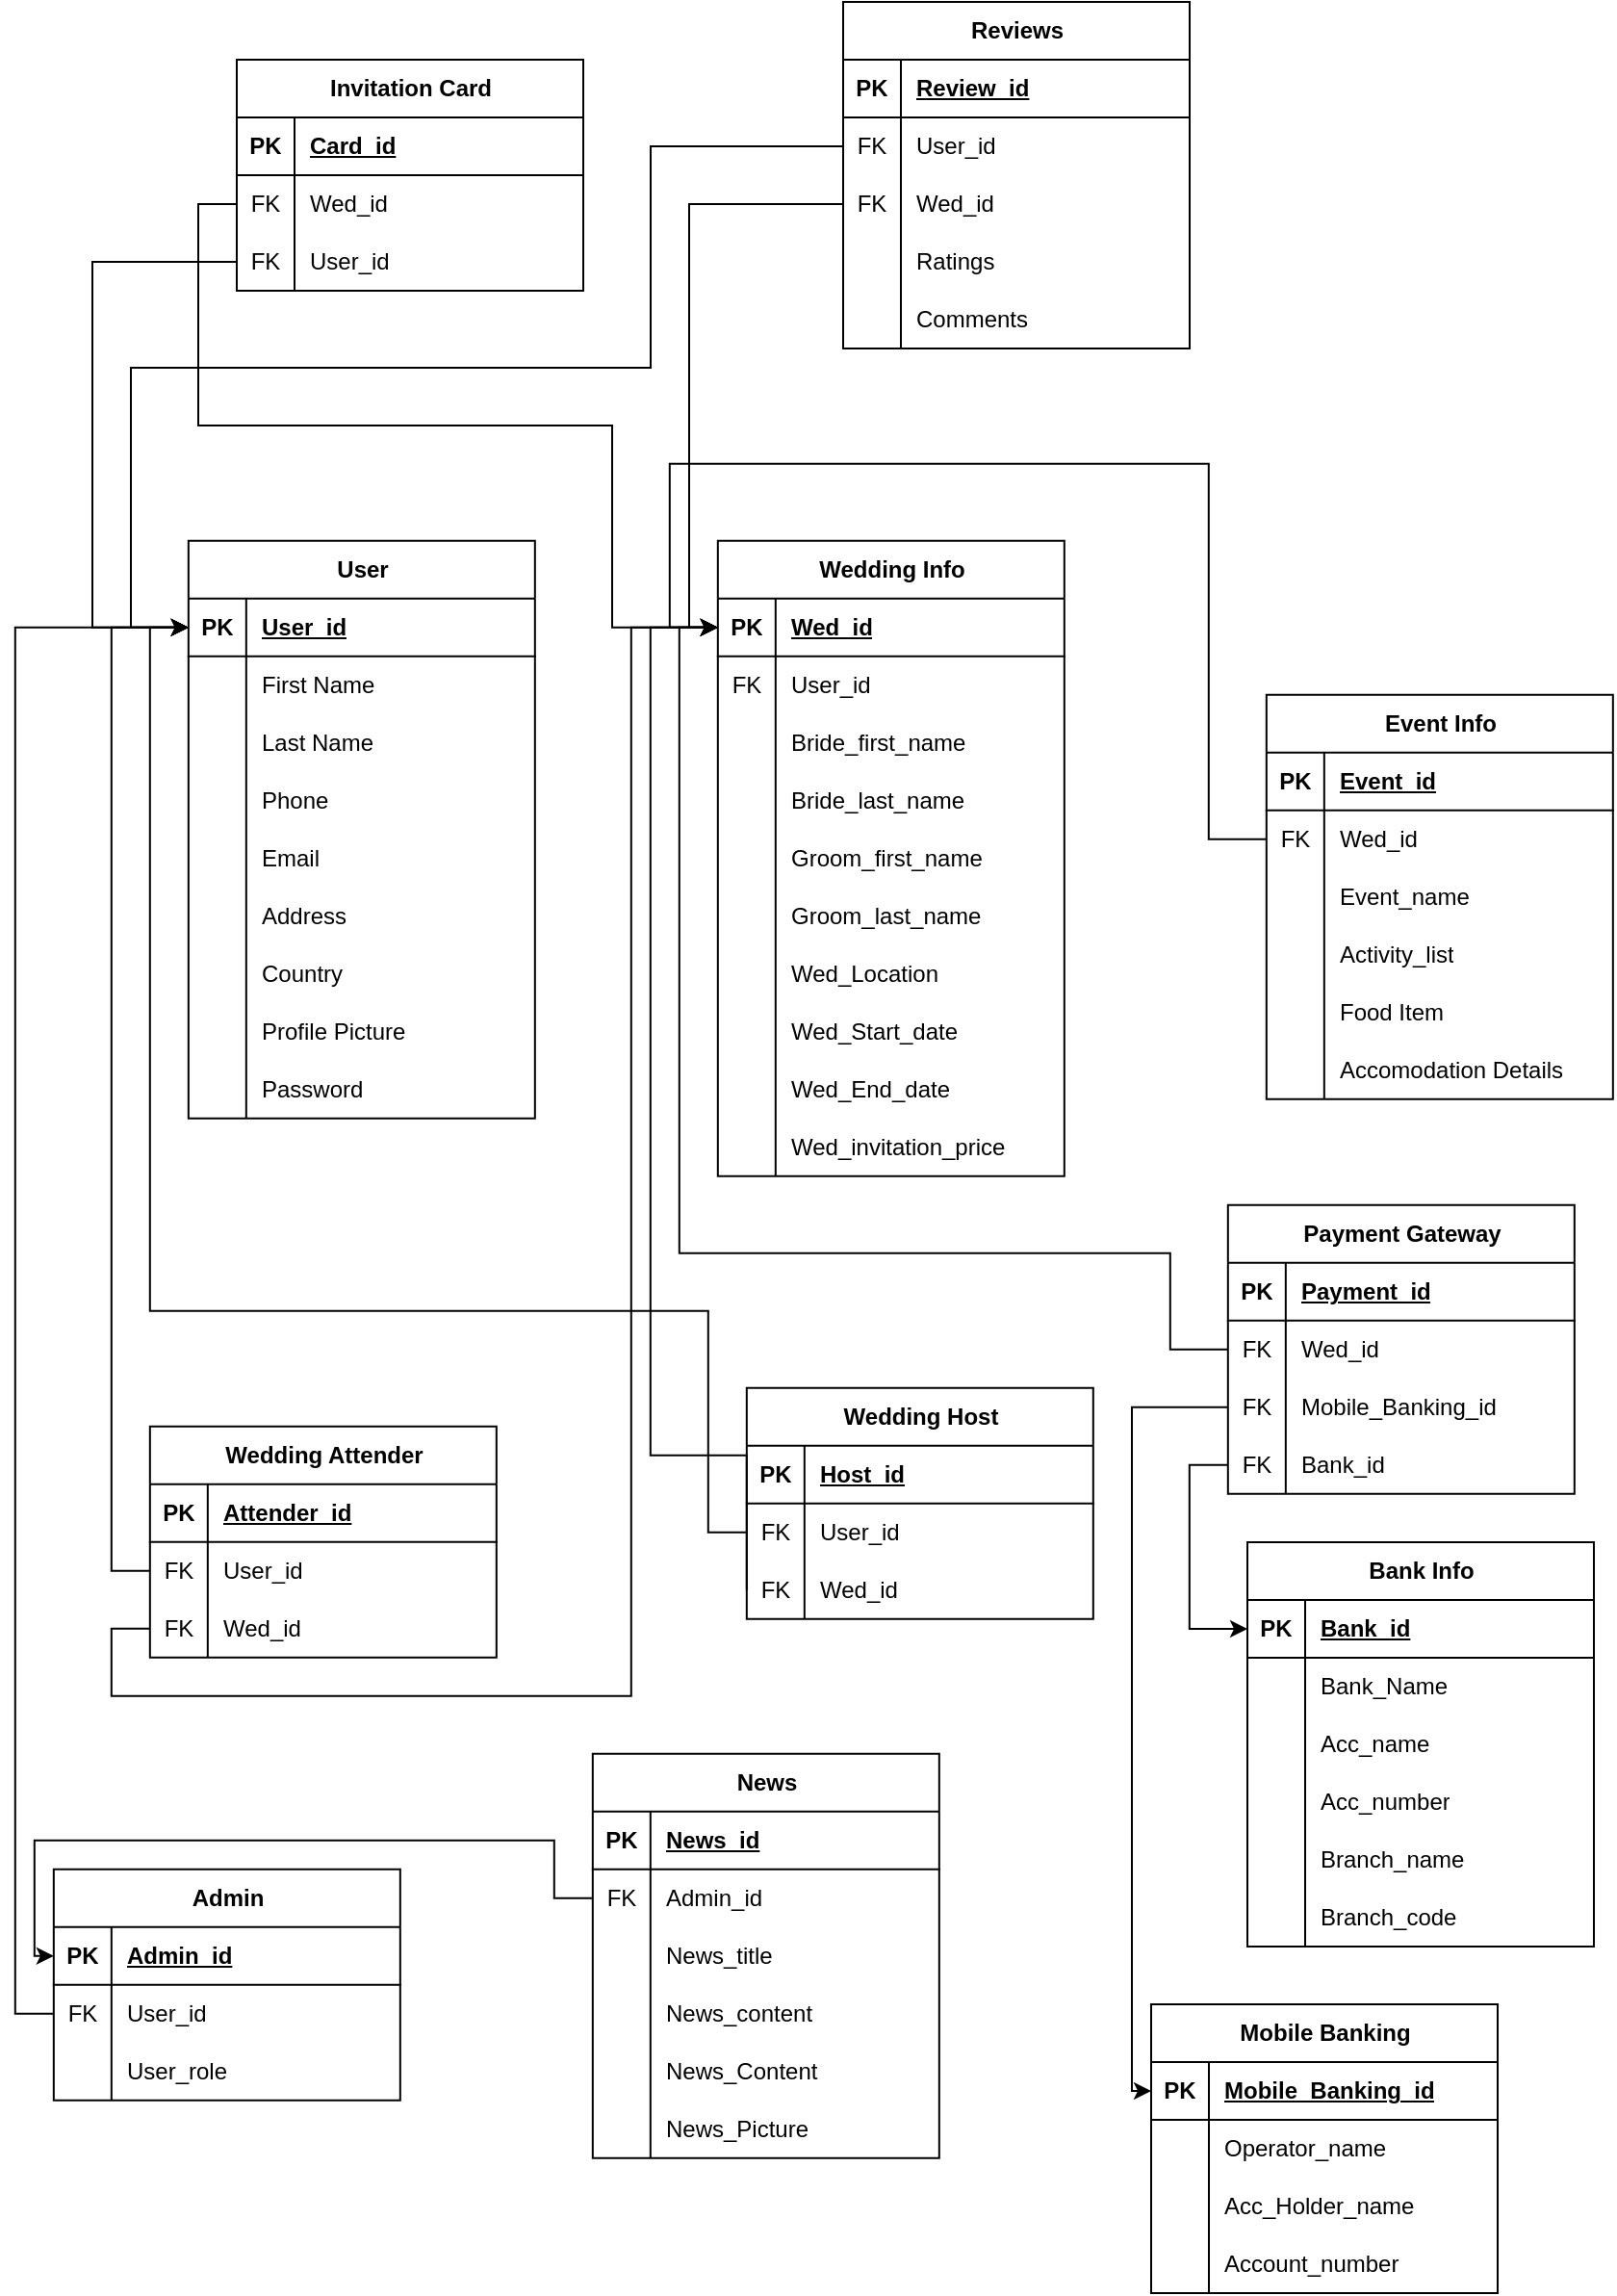 <mxfile version="24.8.9">
  <diagram id="R2lEEEUBdFMjLlhIrx00" name="Page-1">
    <mxGraphModel dx="2100" dy="1044" grid="1" gridSize="10" guides="1" tooltips="1" connect="1" arrows="1" fold="1" page="1" pageScale="1" pageWidth="850" pageHeight="1100" math="0" shadow="0" extFonts="Permanent Marker^https://fonts.googleapis.com/css?family=Permanent+Marker">
      <root>
        <mxCell id="0" />
        <mxCell id="1" parent="0" />
        <mxCell id="KOrbMpoI7Rq8EA5_nW4D-39" value="User" style="shape=table;startSize=30;container=1;collapsible=1;childLayout=tableLayout;fixedRows=1;rowLines=0;fontStyle=1;align=center;resizeLast=1;html=1;" vertex="1" parent="1">
          <mxGeometry x="219.91" y="359.91" width="180" height="300" as="geometry" />
        </mxCell>
        <mxCell id="KOrbMpoI7Rq8EA5_nW4D-40" value="" style="shape=tableRow;horizontal=0;startSize=0;swimlaneHead=0;swimlaneBody=0;fillColor=none;collapsible=0;dropTarget=0;points=[[0,0.5],[1,0.5]];portConstraint=eastwest;top=0;left=0;right=0;bottom=1;" vertex="1" parent="KOrbMpoI7Rq8EA5_nW4D-39">
          <mxGeometry y="30" width="180" height="30" as="geometry" />
        </mxCell>
        <mxCell id="KOrbMpoI7Rq8EA5_nW4D-41" value="PK" style="shape=partialRectangle;connectable=0;fillColor=none;top=0;left=0;bottom=0;right=0;fontStyle=1;overflow=hidden;whiteSpace=wrap;html=1;" vertex="1" parent="KOrbMpoI7Rq8EA5_nW4D-40">
          <mxGeometry width="30" height="30" as="geometry">
            <mxRectangle width="30" height="30" as="alternateBounds" />
          </mxGeometry>
        </mxCell>
        <mxCell id="KOrbMpoI7Rq8EA5_nW4D-42" value="User_id" style="shape=partialRectangle;connectable=0;fillColor=none;top=0;left=0;bottom=0;right=0;align=left;spacingLeft=6;fontStyle=5;overflow=hidden;whiteSpace=wrap;html=1;" vertex="1" parent="KOrbMpoI7Rq8EA5_nW4D-40">
          <mxGeometry x="30" width="150" height="30" as="geometry">
            <mxRectangle width="150" height="30" as="alternateBounds" />
          </mxGeometry>
        </mxCell>
        <mxCell id="KOrbMpoI7Rq8EA5_nW4D-43" value="" style="shape=tableRow;horizontal=0;startSize=0;swimlaneHead=0;swimlaneBody=0;fillColor=none;collapsible=0;dropTarget=0;points=[[0,0.5],[1,0.5]];portConstraint=eastwest;top=0;left=0;right=0;bottom=0;" vertex="1" parent="KOrbMpoI7Rq8EA5_nW4D-39">
          <mxGeometry y="60" width="180" height="30" as="geometry" />
        </mxCell>
        <mxCell id="KOrbMpoI7Rq8EA5_nW4D-44" value="" style="shape=partialRectangle;connectable=0;fillColor=none;top=0;left=0;bottom=0;right=0;editable=1;overflow=hidden;whiteSpace=wrap;html=1;" vertex="1" parent="KOrbMpoI7Rq8EA5_nW4D-43">
          <mxGeometry width="30" height="30" as="geometry">
            <mxRectangle width="30" height="30" as="alternateBounds" />
          </mxGeometry>
        </mxCell>
        <mxCell id="KOrbMpoI7Rq8EA5_nW4D-45" value="First Name" style="shape=partialRectangle;connectable=0;fillColor=none;top=0;left=0;bottom=0;right=0;align=left;spacingLeft=6;overflow=hidden;whiteSpace=wrap;html=1;" vertex="1" parent="KOrbMpoI7Rq8EA5_nW4D-43">
          <mxGeometry x="30" width="150" height="30" as="geometry">
            <mxRectangle width="150" height="30" as="alternateBounds" />
          </mxGeometry>
        </mxCell>
        <mxCell id="KOrbMpoI7Rq8EA5_nW4D-46" value="" style="shape=tableRow;horizontal=0;startSize=0;swimlaneHead=0;swimlaneBody=0;fillColor=none;collapsible=0;dropTarget=0;points=[[0,0.5],[1,0.5]];portConstraint=eastwest;top=0;left=0;right=0;bottom=0;" vertex="1" parent="KOrbMpoI7Rq8EA5_nW4D-39">
          <mxGeometry y="90" width="180" height="30" as="geometry" />
        </mxCell>
        <mxCell id="KOrbMpoI7Rq8EA5_nW4D-47" value="" style="shape=partialRectangle;connectable=0;fillColor=none;top=0;left=0;bottom=0;right=0;editable=1;overflow=hidden;whiteSpace=wrap;html=1;" vertex="1" parent="KOrbMpoI7Rq8EA5_nW4D-46">
          <mxGeometry width="30" height="30" as="geometry">
            <mxRectangle width="30" height="30" as="alternateBounds" />
          </mxGeometry>
        </mxCell>
        <mxCell id="KOrbMpoI7Rq8EA5_nW4D-48" value="Last Name" style="shape=partialRectangle;connectable=0;fillColor=none;top=0;left=0;bottom=0;right=0;align=left;spacingLeft=6;overflow=hidden;whiteSpace=wrap;html=1;" vertex="1" parent="KOrbMpoI7Rq8EA5_nW4D-46">
          <mxGeometry x="30" width="150" height="30" as="geometry">
            <mxRectangle width="150" height="30" as="alternateBounds" />
          </mxGeometry>
        </mxCell>
        <mxCell id="KOrbMpoI7Rq8EA5_nW4D-49" value="" style="shape=tableRow;horizontal=0;startSize=0;swimlaneHead=0;swimlaneBody=0;fillColor=none;collapsible=0;dropTarget=0;points=[[0,0.5],[1,0.5]];portConstraint=eastwest;top=0;left=0;right=0;bottom=0;" vertex="1" parent="KOrbMpoI7Rq8EA5_nW4D-39">
          <mxGeometry y="120" width="180" height="30" as="geometry" />
        </mxCell>
        <mxCell id="KOrbMpoI7Rq8EA5_nW4D-50" value="" style="shape=partialRectangle;connectable=0;fillColor=none;top=0;left=0;bottom=0;right=0;editable=1;overflow=hidden;whiteSpace=wrap;html=1;" vertex="1" parent="KOrbMpoI7Rq8EA5_nW4D-49">
          <mxGeometry width="30" height="30" as="geometry">
            <mxRectangle width="30" height="30" as="alternateBounds" />
          </mxGeometry>
        </mxCell>
        <mxCell id="KOrbMpoI7Rq8EA5_nW4D-51" value="Phone" style="shape=partialRectangle;connectable=0;fillColor=none;top=0;left=0;bottom=0;right=0;align=left;spacingLeft=6;overflow=hidden;whiteSpace=wrap;html=1;" vertex="1" parent="KOrbMpoI7Rq8EA5_nW4D-49">
          <mxGeometry x="30" width="150" height="30" as="geometry">
            <mxRectangle width="150" height="30" as="alternateBounds" />
          </mxGeometry>
        </mxCell>
        <mxCell id="KOrbMpoI7Rq8EA5_nW4D-208" style="shape=tableRow;horizontal=0;startSize=0;swimlaneHead=0;swimlaneBody=0;fillColor=none;collapsible=0;dropTarget=0;points=[[0,0.5],[1,0.5]];portConstraint=eastwest;top=0;left=0;right=0;bottom=0;" vertex="1" parent="KOrbMpoI7Rq8EA5_nW4D-39">
          <mxGeometry y="150" width="180" height="30" as="geometry" />
        </mxCell>
        <mxCell id="KOrbMpoI7Rq8EA5_nW4D-209" style="shape=partialRectangle;connectable=0;fillColor=none;top=0;left=0;bottom=0;right=0;editable=1;overflow=hidden;whiteSpace=wrap;html=1;" vertex="1" parent="KOrbMpoI7Rq8EA5_nW4D-208">
          <mxGeometry width="30" height="30" as="geometry">
            <mxRectangle width="30" height="30" as="alternateBounds" />
          </mxGeometry>
        </mxCell>
        <mxCell id="KOrbMpoI7Rq8EA5_nW4D-210" value="Email" style="shape=partialRectangle;connectable=0;fillColor=none;top=0;left=0;bottom=0;right=0;align=left;spacingLeft=6;overflow=hidden;whiteSpace=wrap;html=1;" vertex="1" parent="KOrbMpoI7Rq8EA5_nW4D-208">
          <mxGeometry x="30" width="150" height="30" as="geometry">
            <mxRectangle width="150" height="30" as="alternateBounds" />
          </mxGeometry>
        </mxCell>
        <mxCell id="KOrbMpoI7Rq8EA5_nW4D-211" style="shape=tableRow;horizontal=0;startSize=0;swimlaneHead=0;swimlaneBody=0;fillColor=none;collapsible=0;dropTarget=0;points=[[0,0.5],[1,0.5]];portConstraint=eastwest;top=0;left=0;right=0;bottom=0;" vertex="1" parent="KOrbMpoI7Rq8EA5_nW4D-39">
          <mxGeometry y="180" width="180" height="30" as="geometry" />
        </mxCell>
        <mxCell id="KOrbMpoI7Rq8EA5_nW4D-212" style="shape=partialRectangle;connectable=0;fillColor=none;top=0;left=0;bottom=0;right=0;editable=1;overflow=hidden;whiteSpace=wrap;html=1;" vertex="1" parent="KOrbMpoI7Rq8EA5_nW4D-211">
          <mxGeometry width="30" height="30" as="geometry">
            <mxRectangle width="30" height="30" as="alternateBounds" />
          </mxGeometry>
        </mxCell>
        <mxCell id="KOrbMpoI7Rq8EA5_nW4D-213" value="Address" style="shape=partialRectangle;connectable=0;fillColor=none;top=0;left=0;bottom=0;right=0;align=left;spacingLeft=6;overflow=hidden;whiteSpace=wrap;html=1;" vertex="1" parent="KOrbMpoI7Rq8EA5_nW4D-211">
          <mxGeometry x="30" width="150" height="30" as="geometry">
            <mxRectangle width="150" height="30" as="alternateBounds" />
          </mxGeometry>
        </mxCell>
        <mxCell id="KOrbMpoI7Rq8EA5_nW4D-214" style="shape=tableRow;horizontal=0;startSize=0;swimlaneHead=0;swimlaneBody=0;fillColor=none;collapsible=0;dropTarget=0;points=[[0,0.5],[1,0.5]];portConstraint=eastwest;top=0;left=0;right=0;bottom=0;" vertex="1" parent="KOrbMpoI7Rq8EA5_nW4D-39">
          <mxGeometry y="210" width="180" height="30" as="geometry" />
        </mxCell>
        <mxCell id="KOrbMpoI7Rq8EA5_nW4D-215" style="shape=partialRectangle;connectable=0;fillColor=none;top=0;left=0;bottom=0;right=0;editable=1;overflow=hidden;whiteSpace=wrap;html=1;" vertex="1" parent="KOrbMpoI7Rq8EA5_nW4D-214">
          <mxGeometry width="30" height="30" as="geometry">
            <mxRectangle width="30" height="30" as="alternateBounds" />
          </mxGeometry>
        </mxCell>
        <mxCell id="KOrbMpoI7Rq8EA5_nW4D-216" value="Country" style="shape=partialRectangle;connectable=0;fillColor=none;top=0;left=0;bottom=0;right=0;align=left;spacingLeft=6;overflow=hidden;whiteSpace=wrap;html=1;" vertex="1" parent="KOrbMpoI7Rq8EA5_nW4D-214">
          <mxGeometry x="30" width="150" height="30" as="geometry">
            <mxRectangle width="150" height="30" as="alternateBounds" />
          </mxGeometry>
        </mxCell>
        <mxCell id="KOrbMpoI7Rq8EA5_nW4D-217" style="shape=tableRow;horizontal=0;startSize=0;swimlaneHead=0;swimlaneBody=0;fillColor=none;collapsible=0;dropTarget=0;points=[[0,0.5],[1,0.5]];portConstraint=eastwest;top=0;left=0;right=0;bottom=0;" vertex="1" parent="KOrbMpoI7Rq8EA5_nW4D-39">
          <mxGeometry y="240" width="180" height="30" as="geometry" />
        </mxCell>
        <mxCell id="KOrbMpoI7Rq8EA5_nW4D-218" style="shape=partialRectangle;connectable=0;fillColor=none;top=0;left=0;bottom=0;right=0;editable=1;overflow=hidden;whiteSpace=wrap;html=1;" vertex="1" parent="KOrbMpoI7Rq8EA5_nW4D-217">
          <mxGeometry width="30" height="30" as="geometry">
            <mxRectangle width="30" height="30" as="alternateBounds" />
          </mxGeometry>
        </mxCell>
        <mxCell id="KOrbMpoI7Rq8EA5_nW4D-219" value="Profile Picture" style="shape=partialRectangle;connectable=0;fillColor=none;top=0;left=0;bottom=0;right=0;align=left;spacingLeft=6;overflow=hidden;whiteSpace=wrap;html=1;" vertex="1" parent="KOrbMpoI7Rq8EA5_nW4D-217">
          <mxGeometry x="30" width="150" height="30" as="geometry">
            <mxRectangle width="150" height="30" as="alternateBounds" />
          </mxGeometry>
        </mxCell>
        <mxCell id="KOrbMpoI7Rq8EA5_nW4D-248" style="shape=tableRow;horizontal=0;startSize=0;swimlaneHead=0;swimlaneBody=0;fillColor=none;collapsible=0;dropTarget=0;points=[[0,0.5],[1,0.5]];portConstraint=eastwest;top=0;left=0;right=0;bottom=0;" vertex="1" parent="KOrbMpoI7Rq8EA5_nW4D-39">
          <mxGeometry y="270" width="180" height="30" as="geometry" />
        </mxCell>
        <mxCell id="KOrbMpoI7Rq8EA5_nW4D-249" style="shape=partialRectangle;connectable=0;fillColor=none;top=0;left=0;bottom=0;right=0;editable=1;overflow=hidden;whiteSpace=wrap;html=1;" vertex="1" parent="KOrbMpoI7Rq8EA5_nW4D-248">
          <mxGeometry width="30" height="30" as="geometry">
            <mxRectangle width="30" height="30" as="alternateBounds" />
          </mxGeometry>
        </mxCell>
        <mxCell id="KOrbMpoI7Rq8EA5_nW4D-250" value="Password" style="shape=partialRectangle;connectable=0;fillColor=none;top=0;left=0;bottom=0;right=0;align=left;spacingLeft=6;overflow=hidden;whiteSpace=wrap;html=1;" vertex="1" parent="KOrbMpoI7Rq8EA5_nW4D-248">
          <mxGeometry x="30" width="150" height="30" as="geometry">
            <mxRectangle width="150" height="30" as="alternateBounds" />
          </mxGeometry>
        </mxCell>
        <mxCell id="KOrbMpoI7Rq8EA5_nW4D-52" value="Admin" style="shape=table;startSize=30;container=1;collapsible=1;childLayout=tableLayout;fixedRows=1;rowLines=0;fontStyle=1;align=center;resizeLast=1;html=1;" vertex="1" parent="1">
          <mxGeometry x="149.91" y="1049.91" width="180" height="120" as="geometry" />
        </mxCell>
        <mxCell id="KOrbMpoI7Rq8EA5_nW4D-53" value="" style="shape=tableRow;horizontal=0;startSize=0;swimlaneHead=0;swimlaneBody=0;fillColor=none;collapsible=0;dropTarget=0;points=[[0,0.5],[1,0.5]];portConstraint=eastwest;top=0;left=0;right=0;bottom=1;" vertex="1" parent="KOrbMpoI7Rq8EA5_nW4D-52">
          <mxGeometry y="30" width="180" height="30" as="geometry" />
        </mxCell>
        <mxCell id="KOrbMpoI7Rq8EA5_nW4D-54" value="PK" style="shape=partialRectangle;connectable=0;fillColor=none;top=0;left=0;bottom=0;right=0;fontStyle=1;overflow=hidden;whiteSpace=wrap;html=1;" vertex="1" parent="KOrbMpoI7Rq8EA5_nW4D-53">
          <mxGeometry width="30" height="30" as="geometry">
            <mxRectangle width="30" height="30" as="alternateBounds" />
          </mxGeometry>
        </mxCell>
        <mxCell id="KOrbMpoI7Rq8EA5_nW4D-55" value="Admin_id" style="shape=partialRectangle;connectable=0;fillColor=none;top=0;left=0;bottom=0;right=0;align=left;spacingLeft=6;fontStyle=5;overflow=hidden;whiteSpace=wrap;html=1;" vertex="1" parent="KOrbMpoI7Rq8EA5_nW4D-53">
          <mxGeometry x="30" width="150" height="30" as="geometry">
            <mxRectangle width="150" height="30" as="alternateBounds" />
          </mxGeometry>
        </mxCell>
        <mxCell id="KOrbMpoI7Rq8EA5_nW4D-56" value="" style="shape=tableRow;horizontal=0;startSize=0;swimlaneHead=0;swimlaneBody=0;fillColor=none;collapsible=0;dropTarget=0;points=[[0,0.5],[1,0.5]];portConstraint=eastwest;top=0;left=0;right=0;bottom=0;" vertex="1" parent="KOrbMpoI7Rq8EA5_nW4D-52">
          <mxGeometry y="60" width="180" height="30" as="geometry" />
        </mxCell>
        <mxCell id="KOrbMpoI7Rq8EA5_nW4D-57" value="FK" style="shape=partialRectangle;connectable=0;fillColor=none;top=0;left=0;bottom=0;right=0;editable=1;overflow=hidden;whiteSpace=wrap;html=1;" vertex="1" parent="KOrbMpoI7Rq8EA5_nW4D-56">
          <mxGeometry width="30" height="30" as="geometry">
            <mxRectangle width="30" height="30" as="alternateBounds" />
          </mxGeometry>
        </mxCell>
        <mxCell id="KOrbMpoI7Rq8EA5_nW4D-58" value="User_id" style="shape=partialRectangle;connectable=0;fillColor=none;top=0;left=0;bottom=0;right=0;align=left;spacingLeft=6;overflow=hidden;whiteSpace=wrap;html=1;" vertex="1" parent="KOrbMpoI7Rq8EA5_nW4D-56">
          <mxGeometry x="30" width="150" height="30" as="geometry">
            <mxRectangle width="150" height="30" as="alternateBounds" />
          </mxGeometry>
        </mxCell>
        <mxCell id="KOrbMpoI7Rq8EA5_nW4D-59" value="" style="shape=tableRow;horizontal=0;startSize=0;swimlaneHead=0;swimlaneBody=0;fillColor=none;collapsible=0;dropTarget=0;points=[[0,0.5],[1,0.5]];portConstraint=eastwest;top=0;left=0;right=0;bottom=0;" vertex="1" parent="KOrbMpoI7Rq8EA5_nW4D-52">
          <mxGeometry y="90" width="180" height="30" as="geometry" />
        </mxCell>
        <mxCell id="KOrbMpoI7Rq8EA5_nW4D-60" value="" style="shape=partialRectangle;connectable=0;fillColor=none;top=0;left=0;bottom=0;right=0;editable=1;overflow=hidden;whiteSpace=wrap;html=1;" vertex="1" parent="KOrbMpoI7Rq8EA5_nW4D-59">
          <mxGeometry width="30" height="30" as="geometry">
            <mxRectangle width="30" height="30" as="alternateBounds" />
          </mxGeometry>
        </mxCell>
        <mxCell id="KOrbMpoI7Rq8EA5_nW4D-61" value="User_role" style="shape=partialRectangle;connectable=0;fillColor=none;top=0;left=0;bottom=0;right=0;align=left;spacingLeft=6;overflow=hidden;whiteSpace=wrap;html=1;" vertex="1" parent="KOrbMpoI7Rq8EA5_nW4D-59">
          <mxGeometry x="30" width="150" height="30" as="geometry">
            <mxRectangle width="150" height="30" as="alternateBounds" />
          </mxGeometry>
        </mxCell>
        <mxCell id="KOrbMpoI7Rq8EA5_nW4D-91" value="Payment Gateway" style="shape=table;startSize=30;container=1;collapsible=1;childLayout=tableLayout;fixedRows=1;rowLines=0;fontStyle=1;align=center;resizeLast=1;html=1;" vertex="1" parent="1">
          <mxGeometry x="759.91" y="704.91" width="180" height="150" as="geometry" />
        </mxCell>
        <mxCell id="KOrbMpoI7Rq8EA5_nW4D-92" value="" style="shape=tableRow;horizontal=0;startSize=0;swimlaneHead=0;swimlaneBody=0;fillColor=none;collapsible=0;dropTarget=0;points=[[0,0.5],[1,0.5]];portConstraint=eastwest;top=0;left=0;right=0;bottom=1;" vertex="1" parent="KOrbMpoI7Rq8EA5_nW4D-91">
          <mxGeometry y="30" width="180" height="30" as="geometry" />
        </mxCell>
        <mxCell id="KOrbMpoI7Rq8EA5_nW4D-93" value="PK" style="shape=partialRectangle;connectable=0;fillColor=none;top=0;left=0;bottom=0;right=0;fontStyle=1;overflow=hidden;whiteSpace=wrap;html=1;" vertex="1" parent="KOrbMpoI7Rq8EA5_nW4D-92">
          <mxGeometry width="30" height="30" as="geometry">
            <mxRectangle width="30" height="30" as="alternateBounds" />
          </mxGeometry>
        </mxCell>
        <mxCell id="KOrbMpoI7Rq8EA5_nW4D-94" value="Payment_id" style="shape=partialRectangle;connectable=0;fillColor=none;top=0;left=0;bottom=0;right=0;align=left;spacingLeft=6;fontStyle=5;overflow=hidden;whiteSpace=wrap;html=1;" vertex="1" parent="KOrbMpoI7Rq8EA5_nW4D-92">
          <mxGeometry x="30" width="150" height="30" as="geometry">
            <mxRectangle width="150" height="30" as="alternateBounds" />
          </mxGeometry>
        </mxCell>
        <mxCell id="KOrbMpoI7Rq8EA5_nW4D-319" style="shape=tableRow;horizontal=0;startSize=0;swimlaneHead=0;swimlaneBody=0;fillColor=none;collapsible=0;dropTarget=0;points=[[0,0.5],[1,0.5]];portConstraint=eastwest;top=0;left=0;right=0;bottom=0;" vertex="1" parent="KOrbMpoI7Rq8EA5_nW4D-91">
          <mxGeometry y="60" width="180" height="30" as="geometry" />
        </mxCell>
        <mxCell id="KOrbMpoI7Rq8EA5_nW4D-320" value="FK" style="shape=partialRectangle;connectable=0;fillColor=none;top=0;left=0;bottom=0;right=0;editable=1;overflow=hidden;whiteSpace=wrap;html=1;" vertex="1" parent="KOrbMpoI7Rq8EA5_nW4D-319">
          <mxGeometry width="30" height="30" as="geometry">
            <mxRectangle width="30" height="30" as="alternateBounds" />
          </mxGeometry>
        </mxCell>
        <mxCell id="KOrbMpoI7Rq8EA5_nW4D-321" value="Wed_id" style="shape=partialRectangle;connectable=0;fillColor=none;top=0;left=0;bottom=0;right=0;align=left;spacingLeft=6;overflow=hidden;whiteSpace=wrap;html=1;" vertex="1" parent="KOrbMpoI7Rq8EA5_nW4D-319">
          <mxGeometry x="30" width="150" height="30" as="geometry">
            <mxRectangle width="150" height="30" as="alternateBounds" />
          </mxGeometry>
        </mxCell>
        <mxCell id="KOrbMpoI7Rq8EA5_nW4D-95" value="" style="shape=tableRow;horizontal=0;startSize=0;swimlaneHead=0;swimlaneBody=0;fillColor=none;collapsible=0;dropTarget=0;points=[[0,0.5],[1,0.5]];portConstraint=eastwest;top=0;left=0;right=0;bottom=0;" vertex="1" parent="KOrbMpoI7Rq8EA5_nW4D-91">
          <mxGeometry y="90" width="180" height="30" as="geometry" />
        </mxCell>
        <mxCell id="KOrbMpoI7Rq8EA5_nW4D-96" value="FK" style="shape=partialRectangle;connectable=0;fillColor=none;top=0;left=0;bottom=0;right=0;editable=1;overflow=hidden;whiteSpace=wrap;html=1;" vertex="1" parent="KOrbMpoI7Rq8EA5_nW4D-95">
          <mxGeometry width="30" height="30" as="geometry">
            <mxRectangle width="30" height="30" as="alternateBounds" />
          </mxGeometry>
        </mxCell>
        <mxCell id="KOrbMpoI7Rq8EA5_nW4D-97" value="Mobile_Banking_id" style="shape=partialRectangle;connectable=0;fillColor=none;top=0;left=0;bottom=0;right=0;align=left;spacingLeft=6;overflow=hidden;whiteSpace=wrap;html=1;" vertex="1" parent="KOrbMpoI7Rq8EA5_nW4D-95">
          <mxGeometry x="30" width="150" height="30" as="geometry">
            <mxRectangle width="150" height="30" as="alternateBounds" />
          </mxGeometry>
        </mxCell>
        <mxCell id="KOrbMpoI7Rq8EA5_nW4D-98" value="" style="shape=tableRow;horizontal=0;startSize=0;swimlaneHead=0;swimlaneBody=0;fillColor=none;collapsible=0;dropTarget=0;points=[[0,0.5],[1,0.5]];portConstraint=eastwest;top=0;left=0;right=0;bottom=0;" vertex="1" parent="KOrbMpoI7Rq8EA5_nW4D-91">
          <mxGeometry y="120" width="180" height="30" as="geometry" />
        </mxCell>
        <mxCell id="KOrbMpoI7Rq8EA5_nW4D-99" value="FK" style="shape=partialRectangle;connectable=0;fillColor=none;top=0;left=0;bottom=0;right=0;editable=1;overflow=hidden;whiteSpace=wrap;html=1;" vertex="1" parent="KOrbMpoI7Rq8EA5_nW4D-98">
          <mxGeometry width="30" height="30" as="geometry">
            <mxRectangle width="30" height="30" as="alternateBounds" />
          </mxGeometry>
        </mxCell>
        <mxCell id="KOrbMpoI7Rq8EA5_nW4D-100" value="Bank_id" style="shape=partialRectangle;connectable=0;fillColor=none;top=0;left=0;bottom=0;right=0;align=left;spacingLeft=6;overflow=hidden;whiteSpace=wrap;html=1;" vertex="1" parent="KOrbMpoI7Rq8EA5_nW4D-98">
          <mxGeometry x="30" width="150" height="30" as="geometry">
            <mxRectangle width="150" height="30" as="alternateBounds" />
          </mxGeometry>
        </mxCell>
        <mxCell id="KOrbMpoI7Rq8EA5_nW4D-104" value="Bank Info" style="shape=table;startSize=30;container=1;collapsible=1;childLayout=tableLayout;fixedRows=1;rowLines=0;fontStyle=1;align=center;resizeLast=1;html=1;" vertex="1" parent="1">
          <mxGeometry x="770.0" y="880" width="180" height="210" as="geometry" />
        </mxCell>
        <mxCell id="KOrbMpoI7Rq8EA5_nW4D-105" value="" style="shape=tableRow;horizontal=0;startSize=0;swimlaneHead=0;swimlaneBody=0;fillColor=none;collapsible=0;dropTarget=0;points=[[0,0.5],[1,0.5]];portConstraint=eastwest;top=0;left=0;right=0;bottom=1;" vertex="1" parent="KOrbMpoI7Rq8EA5_nW4D-104">
          <mxGeometry y="30" width="180" height="30" as="geometry" />
        </mxCell>
        <mxCell id="KOrbMpoI7Rq8EA5_nW4D-106" value="PK" style="shape=partialRectangle;connectable=0;fillColor=none;top=0;left=0;bottom=0;right=0;fontStyle=1;overflow=hidden;whiteSpace=wrap;html=1;" vertex="1" parent="KOrbMpoI7Rq8EA5_nW4D-105">
          <mxGeometry width="30" height="30" as="geometry">
            <mxRectangle width="30" height="30" as="alternateBounds" />
          </mxGeometry>
        </mxCell>
        <mxCell id="KOrbMpoI7Rq8EA5_nW4D-107" value="Bank_id" style="shape=partialRectangle;connectable=0;fillColor=none;top=0;left=0;bottom=0;right=0;align=left;spacingLeft=6;fontStyle=5;overflow=hidden;whiteSpace=wrap;html=1;" vertex="1" parent="KOrbMpoI7Rq8EA5_nW4D-105">
          <mxGeometry x="30" width="150" height="30" as="geometry">
            <mxRectangle width="150" height="30" as="alternateBounds" />
          </mxGeometry>
        </mxCell>
        <mxCell id="KOrbMpoI7Rq8EA5_nW4D-111" value="" style="shape=tableRow;horizontal=0;startSize=0;swimlaneHead=0;swimlaneBody=0;fillColor=none;collapsible=0;dropTarget=0;points=[[0,0.5],[1,0.5]];portConstraint=eastwest;top=0;left=0;right=0;bottom=0;" vertex="1" parent="KOrbMpoI7Rq8EA5_nW4D-104">
          <mxGeometry y="60" width="180" height="30" as="geometry" />
        </mxCell>
        <mxCell id="KOrbMpoI7Rq8EA5_nW4D-112" value="" style="shape=partialRectangle;connectable=0;fillColor=none;top=0;left=0;bottom=0;right=0;editable=1;overflow=hidden;whiteSpace=wrap;html=1;" vertex="1" parent="KOrbMpoI7Rq8EA5_nW4D-111">
          <mxGeometry width="30" height="30" as="geometry">
            <mxRectangle width="30" height="30" as="alternateBounds" />
          </mxGeometry>
        </mxCell>
        <mxCell id="KOrbMpoI7Rq8EA5_nW4D-113" value="Bank_Name" style="shape=partialRectangle;connectable=0;fillColor=none;top=0;left=0;bottom=0;right=0;align=left;spacingLeft=6;overflow=hidden;whiteSpace=wrap;html=1;" vertex="1" parent="KOrbMpoI7Rq8EA5_nW4D-111">
          <mxGeometry x="30" width="150" height="30" as="geometry">
            <mxRectangle width="150" height="30" as="alternateBounds" />
          </mxGeometry>
        </mxCell>
        <mxCell id="KOrbMpoI7Rq8EA5_nW4D-114" value="" style="shape=tableRow;horizontal=0;startSize=0;swimlaneHead=0;swimlaneBody=0;fillColor=none;collapsible=0;dropTarget=0;points=[[0,0.5],[1,0.5]];portConstraint=eastwest;top=0;left=0;right=0;bottom=0;" vertex="1" parent="KOrbMpoI7Rq8EA5_nW4D-104">
          <mxGeometry y="90" width="180" height="30" as="geometry" />
        </mxCell>
        <mxCell id="KOrbMpoI7Rq8EA5_nW4D-115" value="" style="shape=partialRectangle;connectable=0;fillColor=none;top=0;left=0;bottom=0;right=0;editable=1;overflow=hidden;whiteSpace=wrap;html=1;" vertex="1" parent="KOrbMpoI7Rq8EA5_nW4D-114">
          <mxGeometry width="30" height="30" as="geometry">
            <mxRectangle width="30" height="30" as="alternateBounds" />
          </mxGeometry>
        </mxCell>
        <mxCell id="KOrbMpoI7Rq8EA5_nW4D-116" value="Acc_name" style="shape=partialRectangle;connectable=0;fillColor=none;top=0;left=0;bottom=0;right=0;align=left;spacingLeft=6;overflow=hidden;whiteSpace=wrap;html=1;" vertex="1" parent="KOrbMpoI7Rq8EA5_nW4D-114">
          <mxGeometry x="30" width="150" height="30" as="geometry">
            <mxRectangle width="150" height="30" as="alternateBounds" />
          </mxGeometry>
        </mxCell>
        <mxCell id="KOrbMpoI7Rq8EA5_nW4D-229" style="shape=tableRow;horizontal=0;startSize=0;swimlaneHead=0;swimlaneBody=0;fillColor=none;collapsible=0;dropTarget=0;points=[[0,0.5],[1,0.5]];portConstraint=eastwest;top=0;left=0;right=0;bottom=0;" vertex="1" parent="KOrbMpoI7Rq8EA5_nW4D-104">
          <mxGeometry y="120" width="180" height="30" as="geometry" />
        </mxCell>
        <mxCell id="KOrbMpoI7Rq8EA5_nW4D-230" style="shape=partialRectangle;connectable=0;fillColor=none;top=0;left=0;bottom=0;right=0;editable=1;overflow=hidden;whiteSpace=wrap;html=1;" vertex="1" parent="KOrbMpoI7Rq8EA5_nW4D-229">
          <mxGeometry width="30" height="30" as="geometry">
            <mxRectangle width="30" height="30" as="alternateBounds" />
          </mxGeometry>
        </mxCell>
        <mxCell id="KOrbMpoI7Rq8EA5_nW4D-231" value="Acc_number" style="shape=partialRectangle;connectable=0;fillColor=none;top=0;left=0;bottom=0;right=0;align=left;spacingLeft=6;overflow=hidden;whiteSpace=wrap;html=1;" vertex="1" parent="KOrbMpoI7Rq8EA5_nW4D-229">
          <mxGeometry x="30" width="150" height="30" as="geometry">
            <mxRectangle width="150" height="30" as="alternateBounds" />
          </mxGeometry>
        </mxCell>
        <mxCell id="KOrbMpoI7Rq8EA5_nW4D-226" style="shape=tableRow;horizontal=0;startSize=0;swimlaneHead=0;swimlaneBody=0;fillColor=none;collapsible=0;dropTarget=0;points=[[0,0.5],[1,0.5]];portConstraint=eastwest;top=0;left=0;right=0;bottom=0;" vertex="1" parent="KOrbMpoI7Rq8EA5_nW4D-104">
          <mxGeometry y="150" width="180" height="30" as="geometry" />
        </mxCell>
        <mxCell id="KOrbMpoI7Rq8EA5_nW4D-227" style="shape=partialRectangle;connectable=0;fillColor=none;top=0;left=0;bottom=0;right=0;editable=1;overflow=hidden;whiteSpace=wrap;html=1;" vertex="1" parent="KOrbMpoI7Rq8EA5_nW4D-226">
          <mxGeometry width="30" height="30" as="geometry">
            <mxRectangle width="30" height="30" as="alternateBounds" />
          </mxGeometry>
        </mxCell>
        <mxCell id="KOrbMpoI7Rq8EA5_nW4D-228" value="Branch_name" style="shape=partialRectangle;connectable=0;fillColor=none;top=0;left=0;bottom=0;right=0;align=left;spacingLeft=6;overflow=hidden;whiteSpace=wrap;html=1;" vertex="1" parent="KOrbMpoI7Rq8EA5_nW4D-226">
          <mxGeometry x="30" width="150" height="30" as="geometry">
            <mxRectangle width="150" height="30" as="alternateBounds" />
          </mxGeometry>
        </mxCell>
        <mxCell id="KOrbMpoI7Rq8EA5_nW4D-223" style="shape=tableRow;horizontal=0;startSize=0;swimlaneHead=0;swimlaneBody=0;fillColor=none;collapsible=0;dropTarget=0;points=[[0,0.5],[1,0.5]];portConstraint=eastwest;top=0;left=0;right=0;bottom=0;" vertex="1" parent="KOrbMpoI7Rq8EA5_nW4D-104">
          <mxGeometry y="180" width="180" height="30" as="geometry" />
        </mxCell>
        <mxCell id="KOrbMpoI7Rq8EA5_nW4D-224" style="shape=partialRectangle;connectable=0;fillColor=none;top=0;left=0;bottom=0;right=0;editable=1;overflow=hidden;whiteSpace=wrap;html=1;" vertex="1" parent="KOrbMpoI7Rq8EA5_nW4D-223">
          <mxGeometry width="30" height="30" as="geometry">
            <mxRectangle width="30" height="30" as="alternateBounds" />
          </mxGeometry>
        </mxCell>
        <mxCell id="KOrbMpoI7Rq8EA5_nW4D-225" value="Branch_code" style="shape=partialRectangle;connectable=0;fillColor=none;top=0;left=0;bottom=0;right=0;align=left;spacingLeft=6;overflow=hidden;whiteSpace=wrap;html=1;" vertex="1" parent="KOrbMpoI7Rq8EA5_nW4D-223">
          <mxGeometry x="30" width="150" height="30" as="geometry">
            <mxRectangle width="150" height="30" as="alternateBounds" />
          </mxGeometry>
        </mxCell>
        <mxCell id="KOrbMpoI7Rq8EA5_nW4D-130" value="Event Info" style="shape=table;startSize=30;container=1;collapsible=1;childLayout=tableLayout;fixedRows=1;rowLines=0;fontStyle=1;align=center;resizeLast=1;html=1;" vertex="1" parent="1">
          <mxGeometry x="779.91" y="439.91" width="180" height="210" as="geometry" />
        </mxCell>
        <mxCell id="KOrbMpoI7Rq8EA5_nW4D-131" value="" style="shape=tableRow;horizontal=0;startSize=0;swimlaneHead=0;swimlaneBody=0;fillColor=none;collapsible=0;dropTarget=0;points=[[0,0.5],[1,0.5]];portConstraint=eastwest;top=0;left=0;right=0;bottom=1;" vertex="1" parent="KOrbMpoI7Rq8EA5_nW4D-130">
          <mxGeometry y="30" width="180" height="30" as="geometry" />
        </mxCell>
        <mxCell id="KOrbMpoI7Rq8EA5_nW4D-132" value="PK" style="shape=partialRectangle;connectable=0;fillColor=none;top=0;left=0;bottom=0;right=0;fontStyle=1;overflow=hidden;whiteSpace=wrap;html=1;" vertex="1" parent="KOrbMpoI7Rq8EA5_nW4D-131">
          <mxGeometry width="30" height="30" as="geometry">
            <mxRectangle width="30" height="30" as="alternateBounds" />
          </mxGeometry>
        </mxCell>
        <mxCell id="KOrbMpoI7Rq8EA5_nW4D-133" value="Event_id" style="shape=partialRectangle;connectable=0;fillColor=none;top=0;left=0;bottom=0;right=0;align=left;spacingLeft=6;fontStyle=5;overflow=hidden;whiteSpace=wrap;html=1;" vertex="1" parent="KOrbMpoI7Rq8EA5_nW4D-131">
          <mxGeometry x="30" width="150" height="30" as="geometry">
            <mxRectangle width="150" height="30" as="alternateBounds" />
          </mxGeometry>
        </mxCell>
        <mxCell id="KOrbMpoI7Rq8EA5_nW4D-264" style="shape=tableRow;horizontal=0;startSize=0;swimlaneHead=0;swimlaneBody=0;fillColor=none;collapsible=0;dropTarget=0;points=[[0,0.5],[1,0.5]];portConstraint=eastwest;top=0;left=0;right=0;bottom=0;" vertex="1" parent="KOrbMpoI7Rq8EA5_nW4D-130">
          <mxGeometry y="60" width="180" height="30" as="geometry" />
        </mxCell>
        <mxCell id="KOrbMpoI7Rq8EA5_nW4D-265" value="FK" style="shape=partialRectangle;connectable=0;fillColor=none;top=0;left=0;bottom=0;right=0;editable=1;overflow=hidden;whiteSpace=wrap;html=1;" vertex="1" parent="KOrbMpoI7Rq8EA5_nW4D-264">
          <mxGeometry width="30" height="30" as="geometry">
            <mxRectangle width="30" height="30" as="alternateBounds" />
          </mxGeometry>
        </mxCell>
        <mxCell id="KOrbMpoI7Rq8EA5_nW4D-266" value="Wed_id" style="shape=partialRectangle;connectable=0;fillColor=none;top=0;left=0;bottom=0;right=0;align=left;spacingLeft=6;overflow=hidden;whiteSpace=wrap;html=1;" vertex="1" parent="KOrbMpoI7Rq8EA5_nW4D-264">
          <mxGeometry x="30" width="150" height="30" as="geometry">
            <mxRectangle width="150" height="30" as="alternateBounds" />
          </mxGeometry>
        </mxCell>
        <mxCell id="KOrbMpoI7Rq8EA5_nW4D-134" value="" style="shape=tableRow;horizontal=0;startSize=0;swimlaneHead=0;swimlaneBody=0;fillColor=none;collapsible=0;dropTarget=0;points=[[0,0.5],[1,0.5]];portConstraint=eastwest;top=0;left=0;right=0;bottom=0;" vertex="1" parent="KOrbMpoI7Rq8EA5_nW4D-130">
          <mxGeometry y="90" width="180" height="30" as="geometry" />
        </mxCell>
        <mxCell id="KOrbMpoI7Rq8EA5_nW4D-135" value="" style="shape=partialRectangle;connectable=0;fillColor=none;top=0;left=0;bottom=0;right=0;editable=1;overflow=hidden;whiteSpace=wrap;html=1;" vertex="1" parent="KOrbMpoI7Rq8EA5_nW4D-134">
          <mxGeometry width="30" height="30" as="geometry">
            <mxRectangle width="30" height="30" as="alternateBounds" />
          </mxGeometry>
        </mxCell>
        <mxCell id="KOrbMpoI7Rq8EA5_nW4D-136" value="Event_name" style="shape=partialRectangle;connectable=0;fillColor=none;top=0;left=0;bottom=0;right=0;align=left;spacingLeft=6;overflow=hidden;whiteSpace=wrap;html=1;" vertex="1" parent="KOrbMpoI7Rq8EA5_nW4D-134">
          <mxGeometry x="30" width="150" height="30" as="geometry">
            <mxRectangle width="150" height="30" as="alternateBounds" />
          </mxGeometry>
        </mxCell>
        <mxCell id="KOrbMpoI7Rq8EA5_nW4D-137" value="" style="shape=tableRow;horizontal=0;startSize=0;swimlaneHead=0;swimlaneBody=0;fillColor=none;collapsible=0;dropTarget=0;points=[[0,0.5],[1,0.5]];portConstraint=eastwest;top=0;left=0;right=0;bottom=0;" vertex="1" parent="KOrbMpoI7Rq8EA5_nW4D-130">
          <mxGeometry y="120" width="180" height="30" as="geometry" />
        </mxCell>
        <mxCell id="KOrbMpoI7Rq8EA5_nW4D-138" value="" style="shape=partialRectangle;connectable=0;fillColor=none;top=0;left=0;bottom=0;right=0;editable=1;overflow=hidden;whiteSpace=wrap;html=1;" vertex="1" parent="KOrbMpoI7Rq8EA5_nW4D-137">
          <mxGeometry width="30" height="30" as="geometry">
            <mxRectangle width="30" height="30" as="alternateBounds" />
          </mxGeometry>
        </mxCell>
        <mxCell id="KOrbMpoI7Rq8EA5_nW4D-139" value="Activity_list" style="shape=partialRectangle;connectable=0;fillColor=none;top=0;left=0;bottom=0;right=0;align=left;spacingLeft=6;overflow=hidden;whiteSpace=wrap;html=1;" vertex="1" parent="KOrbMpoI7Rq8EA5_nW4D-137">
          <mxGeometry x="30" width="150" height="30" as="geometry">
            <mxRectangle width="150" height="30" as="alternateBounds" />
          </mxGeometry>
        </mxCell>
        <mxCell id="KOrbMpoI7Rq8EA5_nW4D-140" value="" style="shape=tableRow;horizontal=0;startSize=0;swimlaneHead=0;swimlaneBody=0;fillColor=none;collapsible=0;dropTarget=0;points=[[0,0.5],[1,0.5]];portConstraint=eastwest;top=0;left=0;right=0;bottom=0;" vertex="1" parent="KOrbMpoI7Rq8EA5_nW4D-130">
          <mxGeometry y="150" width="180" height="30" as="geometry" />
        </mxCell>
        <mxCell id="KOrbMpoI7Rq8EA5_nW4D-141" value="" style="shape=partialRectangle;connectable=0;fillColor=none;top=0;left=0;bottom=0;right=0;editable=1;overflow=hidden;whiteSpace=wrap;html=1;" vertex="1" parent="KOrbMpoI7Rq8EA5_nW4D-140">
          <mxGeometry width="30" height="30" as="geometry">
            <mxRectangle width="30" height="30" as="alternateBounds" />
          </mxGeometry>
        </mxCell>
        <mxCell id="KOrbMpoI7Rq8EA5_nW4D-142" value="Food Item" style="shape=partialRectangle;connectable=0;fillColor=none;top=0;left=0;bottom=0;right=0;align=left;spacingLeft=6;overflow=hidden;whiteSpace=wrap;html=1;" vertex="1" parent="KOrbMpoI7Rq8EA5_nW4D-140">
          <mxGeometry x="30" width="150" height="30" as="geometry">
            <mxRectangle width="150" height="30" as="alternateBounds" />
          </mxGeometry>
        </mxCell>
        <mxCell id="KOrbMpoI7Rq8EA5_nW4D-261" style="shape=tableRow;horizontal=0;startSize=0;swimlaneHead=0;swimlaneBody=0;fillColor=none;collapsible=0;dropTarget=0;points=[[0,0.5],[1,0.5]];portConstraint=eastwest;top=0;left=0;right=0;bottom=0;" vertex="1" parent="KOrbMpoI7Rq8EA5_nW4D-130">
          <mxGeometry y="180" width="180" height="30" as="geometry" />
        </mxCell>
        <mxCell id="KOrbMpoI7Rq8EA5_nW4D-262" style="shape=partialRectangle;connectable=0;fillColor=none;top=0;left=0;bottom=0;right=0;editable=1;overflow=hidden;whiteSpace=wrap;html=1;" vertex="1" parent="KOrbMpoI7Rq8EA5_nW4D-261">
          <mxGeometry width="30" height="30" as="geometry">
            <mxRectangle width="30" height="30" as="alternateBounds" />
          </mxGeometry>
        </mxCell>
        <mxCell id="KOrbMpoI7Rq8EA5_nW4D-263" value="Accomodation Details" style="shape=partialRectangle;connectable=0;fillColor=none;top=0;left=0;bottom=0;right=0;align=left;spacingLeft=6;overflow=hidden;whiteSpace=wrap;html=1;" vertex="1" parent="KOrbMpoI7Rq8EA5_nW4D-261">
          <mxGeometry x="30" width="150" height="30" as="geometry">
            <mxRectangle width="150" height="30" as="alternateBounds" />
          </mxGeometry>
        </mxCell>
        <mxCell id="KOrbMpoI7Rq8EA5_nW4D-143" value="News" style="shape=table;startSize=30;container=1;collapsible=1;childLayout=tableLayout;fixedRows=1;rowLines=0;fontStyle=1;align=center;resizeLast=1;html=1;" vertex="1" parent="1">
          <mxGeometry x="429.91" y="989.91" width="180" height="210" as="geometry" />
        </mxCell>
        <mxCell id="KOrbMpoI7Rq8EA5_nW4D-144" value="" style="shape=tableRow;horizontal=0;startSize=0;swimlaneHead=0;swimlaneBody=0;fillColor=none;collapsible=0;dropTarget=0;points=[[0,0.5],[1,0.5]];portConstraint=eastwest;top=0;left=0;right=0;bottom=1;" vertex="1" parent="KOrbMpoI7Rq8EA5_nW4D-143">
          <mxGeometry y="30" width="180" height="30" as="geometry" />
        </mxCell>
        <mxCell id="KOrbMpoI7Rq8EA5_nW4D-145" value="PK" style="shape=partialRectangle;connectable=0;fillColor=none;top=0;left=0;bottom=0;right=0;fontStyle=1;overflow=hidden;whiteSpace=wrap;html=1;" vertex="1" parent="KOrbMpoI7Rq8EA5_nW4D-144">
          <mxGeometry width="30" height="30" as="geometry">
            <mxRectangle width="30" height="30" as="alternateBounds" />
          </mxGeometry>
        </mxCell>
        <mxCell id="KOrbMpoI7Rq8EA5_nW4D-146" value="News_id" style="shape=partialRectangle;connectable=0;fillColor=none;top=0;left=0;bottom=0;right=0;align=left;spacingLeft=6;fontStyle=5;overflow=hidden;whiteSpace=wrap;html=1;" vertex="1" parent="KOrbMpoI7Rq8EA5_nW4D-144">
          <mxGeometry x="30" width="150" height="30" as="geometry">
            <mxRectangle width="150" height="30" as="alternateBounds" />
          </mxGeometry>
        </mxCell>
        <mxCell id="KOrbMpoI7Rq8EA5_nW4D-147" value="" style="shape=tableRow;horizontal=0;startSize=0;swimlaneHead=0;swimlaneBody=0;fillColor=none;collapsible=0;dropTarget=0;points=[[0,0.5],[1,0.5]];portConstraint=eastwest;top=0;left=0;right=0;bottom=0;" vertex="1" parent="KOrbMpoI7Rq8EA5_nW4D-143">
          <mxGeometry y="60" width="180" height="30" as="geometry" />
        </mxCell>
        <mxCell id="KOrbMpoI7Rq8EA5_nW4D-148" value="FK" style="shape=partialRectangle;connectable=0;fillColor=none;top=0;left=0;bottom=0;right=0;editable=1;overflow=hidden;whiteSpace=wrap;html=1;" vertex="1" parent="KOrbMpoI7Rq8EA5_nW4D-147">
          <mxGeometry width="30" height="30" as="geometry">
            <mxRectangle width="30" height="30" as="alternateBounds" />
          </mxGeometry>
        </mxCell>
        <mxCell id="KOrbMpoI7Rq8EA5_nW4D-149" value="Admin_id" style="shape=partialRectangle;connectable=0;fillColor=none;top=0;left=0;bottom=0;right=0;align=left;spacingLeft=6;overflow=hidden;whiteSpace=wrap;html=1;" vertex="1" parent="KOrbMpoI7Rq8EA5_nW4D-147">
          <mxGeometry x="30" width="150" height="30" as="geometry">
            <mxRectangle width="150" height="30" as="alternateBounds" />
          </mxGeometry>
        </mxCell>
        <mxCell id="KOrbMpoI7Rq8EA5_nW4D-150" value="" style="shape=tableRow;horizontal=0;startSize=0;swimlaneHead=0;swimlaneBody=0;fillColor=none;collapsible=0;dropTarget=0;points=[[0,0.5],[1,0.5]];portConstraint=eastwest;top=0;left=0;right=0;bottom=0;" vertex="1" parent="KOrbMpoI7Rq8EA5_nW4D-143">
          <mxGeometry y="90" width="180" height="30" as="geometry" />
        </mxCell>
        <mxCell id="KOrbMpoI7Rq8EA5_nW4D-151" value="" style="shape=partialRectangle;connectable=0;fillColor=none;top=0;left=0;bottom=0;right=0;editable=1;overflow=hidden;whiteSpace=wrap;html=1;" vertex="1" parent="KOrbMpoI7Rq8EA5_nW4D-150">
          <mxGeometry width="30" height="30" as="geometry">
            <mxRectangle width="30" height="30" as="alternateBounds" />
          </mxGeometry>
        </mxCell>
        <mxCell id="KOrbMpoI7Rq8EA5_nW4D-152" value="News_title" style="shape=partialRectangle;connectable=0;fillColor=none;top=0;left=0;bottom=0;right=0;align=left;spacingLeft=6;overflow=hidden;whiteSpace=wrap;html=1;" vertex="1" parent="KOrbMpoI7Rq8EA5_nW4D-150">
          <mxGeometry x="30" width="150" height="30" as="geometry">
            <mxRectangle width="150" height="30" as="alternateBounds" />
          </mxGeometry>
        </mxCell>
        <mxCell id="KOrbMpoI7Rq8EA5_nW4D-153" value="" style="shape=tableRow;horizontal=0;startSize=0;swimlaneHead=0;swimlaneBody=0;fillColor=none;collapsible=0;dropTarget=0;points=[[0,0.5],[1,0.5]];portConstraint=eastwest;top=0;left=0;right=0;bottom=0;" vertex="1" parent="KOrbMpoI7Rq8EA5_nW4D-143">
          <mxGeometry y="120" width="180" height="30" as="geometry" />
        </mxCell>
        <mxCell id="KOrbMpoI7Rq8EA5_nW4D-154" value="" style="shape=partialRectangle;connectable=0;fillColor=none;top=0;left=0;bottom=0;right=0;editable=1;overflow=hidden;whiteSpace=wrap;html=1;" vertex="1" parent="KOrbMpoI7Rq8EA5_nW4D-153">
          <mxGeometry width="30" height="30" as="geometry">
            <mxRectangle width="30" height="30" as="alternateBounds" />
          </mxGeometry>
        </mxCell>
        <mxCell id="KOrbMpoI7Rq8EA5_nW4D-155" value="News_content" style="shape=partialRectangle;connectable=0;fillColor=none;top=0;left=0;bottom=0;right=0;align=left;spacingLeft=6;overflow=hidden;whiteSpace=wrap;html=1;" vertex="1" parent="KOrbMpoI7Rq8EA5_nW4D-153">
          <mxGeometry x="30" width="150" height="30" as="geometry">
            <mxRectangle width="150" height="30" as="alternateBounds" />
          </mxGeometry>
        </mxCell>
        <mxCell id="KOrbMpoI7Rq8EA5_nW4D-255" style="shape=tableRow;horizontal=0;startSize=0;swimlaneHead=0;swimlaneBody=0;fillColor=none;collapsible=0;dropTarget=0;points=[[0,0.5],[1,0.5]];portConstraint=eastwest;top=0;left=0;right=0;bottom=0;" vertex="1" parent="KOrbMpoI7Rq8EA5_nW4D-143">
          <mxGeometry y="150" width="180" height="30" as="geometry" />
        </mxCell>
        <mxCell id="KOrbMpoI7Rq8EA5_nW4D-256" style="shape=partialRectangle;connectable=0;fillColor=none;top=0;left=0;bottom=0;right=0;editable=1;overflow=hidden;whiteSpace=wrap;html=1;" vertex="1" parent="KOrbMpoI7Rq8EA5_nW4D-255">
          <mxGeometry width="30" height="30" as="geometry">
            <mxRectangle width="30" height="30" as="alternateBounds" />
          </mxGeometry>
        </mxCell>
        <mxCell id="KOrbMpoI7Rq8EA5_nW4D-257" value="News_Content" style="shape=partialRectangle;connectable=0;fillColor=none;top=0;left=0;bottom=0;right=0;align=left;spacingLeft=6;overflow=hidden;whiteSpace=wrap;html=1;" vertex="1" parent="KOrbMpoI7Rq8EA5_nW4D-255">
          <mxGeometry x="30" width="150" height="30" as="geometry">
            <mxRectangle width="150" height="30" as="alternateBounds" />
          </mxGeometry>
        </mxCell>
        <mxCell id="KOrbMpoI7Rq8EA5_nW4D-252" style="shape=tableRow;horizontal=0;startSize=0;swimlaneHead=0;swimlaneBody=0;fillColor=none;collapsible=0;dropTarget=0;points=[[0,0.5],[1,0.5]];portConstraint=eastwest;top=0;left=0;right=0;bottom=0;" vertex="1" parent="KOrbMpoI7Rq8EA5_nW4D-143">
          <mxGeometry y="180" width="180" height="30" as="geometry" />
        </mxCell>
        <mxCell id="KOrbMpoI7Rq8EA5_nW4D-253" style="shape=partialRectangle;connectable=0;fillColor=none;top=0;left=0;bottom=0;right=0;editable=1;overflow=hidden;whiteSpace=wrap;html=1;" vertex="1" parent="KOrbMpoI7Rq8EA5_nW4D-252">
          <mxGeometry width="30" height="30" as="geometry">
            <mxRectangle width="30" height="30" as="alternateBounds" />
          </mxGeometry>
        </mxCell>
        <mxCell id="KOrbMpoI7Rq8EA5_nW4D-254" value="News_Picture" style="shape=partialRectangle;connectable=0;fillColor=none;top=0;left=0;bottom=0;right=0;align=left;spacingLeft=6;overflow=hidden;whiteSpace=wrap;html=1;" vertex="1" parent="KOrbMpoI7Rq8EA5_nW4D-252">
          <mxGeometry x="30" width="150" height="30" as="geometry">
            <mxRectangle width="150" height="30" as="alternateBounds" />
          </mxGeometry>
        </mxCell>
        <mxCell id="KOrbMpoI7Rq8EA5_nW4D-156" value="Wedding Attender" style="shape=table;startSize=30;container=1;collapsible=1;childLayout=tableLayout;fixedRows=1;rowLines=0;fontStyle=1;align=center;resizeLast=1;html=1;" vertex="1" parent="1">
          <mxGeometry x="199.91" y="819.91" width="180" height="120" as="geometry" />
        </mxCell>
        <mxCell id="KOrbMpoI7Rq8EA5_nW4D-157" value="" style="shape=tableRow;horizontal=0;startSize=0;swimlaneHead=0;swimlaneBody=0;fillColor=none;collapsible=0;dropTarget=0;points=[[0,0.5],[1,0.5]];portConstraint=eastwest;top=0;left=0;right=0;bottom=1;" vertex="1" parent="KOrbMpoI7Rq8EA5_nW4D-156">
          <mxGeometry y="30" width="180" height="30" as="geometry" />
        </mxCell>
        <mxCell id="KOrbMpoI7Rq8EA5_nW4D-158" value="PK" style="shape=partialRectangle;connectable=0;fillColor=none;top=0;left=0;bottom=0;right=0;fontStyle=1;overflow=hidden;whiteSpace=wrap;html=1;" vertex="1" parent="KOrbMpoI7Rq8EA5_nW4D-157">
          <mxGeometry width="30" height="30" as="geometry">
            <mxRectangle width="30" height="30" as="alternateBounds" />
          </mxGeometry>
        </mxCell>
        <mxCell id="KOrbMpoI7Rq8EA5_nW4D-159" value="Attender_id" style="shape=partialRectangle;connectable=0;fillColor=none;top=0;left=0;bottom=0;right=0;align=left;spacingLeft=6;fontStyle=5;overflow=hidden;whiteSpace=wrap;html=1;" vertex="1" parent="KOrbMpoI7Rq8EA5_nW4D-157">
          <mxGeometry x="30" width="150" height="30" as="geometry">
            <mxRectangle width="150" height="30" as="alternateBounds" />
          </mxGeometry>
        </mxCell>
        <mxCell id="KOrbMpoI7Rq8EA5_nW4D-160" value="" style="shape=tableRow;horizontal=0;startSize=0;swimlaneHead=0;swimlaneBody=0;fillColor=none;collapsible=0;dropTarget=0;points=[[0,0.5],[1,0.5]];portConstraint=eastwest;top=0;left=0;right=0;bottom=0;" vertex="1" parent="KOrbMpoI7Rq8EA5_nW4D-156">
          <mxGeometry y="60" width="180" height="30" as="geometry" />
        </mxCell>
        <mxCell id="KOrbMpoI7Rq8EA5_nW4D-161" value="FK" style="shape=partialRectangle;connectable=0;fillColor=none;top=0;left=0;bottom=0;right=0;editable=1;overflow=hidden;whiteSpace=wrap;html=1;" vertex="1" parent="KOrbMpoI7Rq8EA5_nW4D-160">
          <mxGeometry width="30" height="30" as="geometry">
            <mxRectangle width="30" height="30" as="alternateBounds" />
          </mxGeometry>
        </mxCell>
        <mxCell id="KOrbMpoI7Rq8EA5_nW4D-162" value="User_id" style="shape=partialRectangle;connectable=0;fillColor=none;top=0;left=0;bottom=0;right=0;align=left;spacingLeft=6;overflow=hidden;whiteSpace=wrap;html=1;" vertex="1" parent="KOrbMpoI7Rq8EA5_nW4D-160">
          <mxGeometry x="30" width="150" height="30" as="geometry">
            <mxRectangle width="150" height="30" as="alternateBounds" />
          </mxGeometry>
        </mxCell>
        <mxCell id="KOrbMpoI7Rq8EA5_nW4D-163" value="" style="shape=tableRow;horizontal=0;startSize=0;swimlaneHead=0;swimlaneBody=0;fillColor=none;collapsible=0;dropTarget=0;points=[[0,0.5],[1,0.5]];portConstraint=eastwest;top=0;left=0;right=0;bottom=0;" vertex="1" parent="KOrbMpoI7Rq8EA5_nW4D-156">
          <mxGeometry y="90" width="180" height="30" as="geometry" />
        </mxCell>
        <mxCell id="KOrbMpoI7Rq8EA5_nW4D-164" value="FK" style="shape=partialRectangle;connectable=0;fillColor=none;top=0;left=0;bottom=0;right=0;editable=1;overflow=hidden;whiteSpace=wrap;html=1;" vertex="1" parent="KOrbMpoI7Rq8EA5_nW4D-163">
          <mxGeometry width="30" height="30" as="geometry">
            <mxRectangle width="30" height="30" as="alternateBounds" />
          </mxGeometry>
        </mxCell>
        <mxCell id="KOrbMpoI7Rq8EA5_nW4D-165" value="Wed_id" style="shape=partialRectangle;connectable=0;fillColor=none;top=0;left=0;bottom=0;right=0;align=left;spacingLeft=6;overflow=hidden;whiteSpace=wrap;html=1;" vertex="1" parent="KOrbMpoI7Rq8EA5_nW4D-163">
          <mxGeometry x="30" width="150" height="30" as="geometry">
            <mxRectangle width="150" height="30" as="alternateBounds" />
          </mxGeometry>
        </mxCell>
        <mxCell id="KOrbMpoI7Rq8EA5_nW4D-169" value="Wedding Host" style="shape=table;startSize=30;container=1;collapsible=1;childLayout=tableLayout;fixedRows=1;rowLines=0;fontStyle=1;align=center;resizeLast=1;html=1;" vertex="1" parent="1">
          <mxGeometry x="509.91" y="799.91" width="180" height="120" as="geometry" />
        </mxCell>
        <mxCell id="KOrbMpoI7Rq8EA5_nW4D-170" value="" style="shape=tableRow;horizontal=0;startSize=0;swimlaneHead=0;swimlaneBody=0;fillColor=none;collapsible=0;dropTarget=0;points=[[0,0.5],[1,0.5]];portConstraint=eastwest;top=0;left=0;right=0;bottom=1;" vertex="1" parent="KOrbMpoI7Rq8EA5_nW4D-169">
          <mxGeometry y="30" width="180" height="30" as="geometry" />
        </mxCell>
        <mxCell id="KOrbMpoI7Rq8EA5_nW4D-171" value="PK" style="shape=partialRectangle;connectable=0;fillColor=none;top=0;left=0;bottom=0;right=0;fontStyle=1;overflow=hidden;whiteSpace=wrap;html=1;" vertex="1" parent="KOrbMpoI7Rq8EA5_nW4D-170">
          <mxGeometry width="30" height="30" as="geometry">
            <mxRectangle width="30" height="30" as="alternateBounds" />
          </mxGeometry>
        </mxCell>
        <mxCell id="KOrbMpoI7Rq8EA5_nW4D-172" value="Host_id" style="shape=partialRectangle;connectable=0;fillColor=none;top=0;left=0;bottom=0;right=0;align=left;spacingLeft=6;fontStyle=5;overflow=hidden;whiteSpace=wrap;html=1;" vertex="1" parent="KOrbMpoI7Rq8EA5_nW4D-170">
          <mxGeometry x="30" width="150" height="30" as="geometry">
            <mxRectangle width="150" height="30" as="alternateBounds" />
          </mxGeometry>
        </mxCell>
        <mxCell id="KOrbMpoI7Rq8EA5_nW4D-173" value="" style="shape=tableRow;horizontal=0;startSize=0;swimlaneHead=0;swimlaneBody=0;fillColor=none;collapsible=0;dropTarget=0;points=[[0,0.5],[1,0.5]];portConstraint=eastwest;top=0;left=0;right=0;bottom=0;" vertex="1" parent="KOrbMpoI7Rq8EA5_nW4D-169">
          <mxGeometry y="60" width="180" height="30" as="geometry" />
        </mxCell>
        <mxCell id="KOrbMpoI7Rq8EA5_nW4D-174" value="FK" style="shape=partialRectangle;connectable=0;fillColor=none;top=0;left=0;bottom=0;right=0;editable=1;overflow=hidden;whiteSpace=wrap;html=1;" vertex="1" parent="KOrbMpoI7Rq8EA5_nW4D-173">
          <mxGeometry width="30" height="30" as="geometry">
            <mxRectangle width="30" height="30" as="alternateBounds" />
          </mxGeometry>
        </mxCell>
        <mxCell id="KOrbMpoI7Rq8EA5_nW4D-175" value="User_id" style="shape=partialRectangle;connectable=0;fillColor=none;top=0;left=0;bottom=0;right=0;align=left;spacingLeft=6;overflow=hidden;whiteSpace=wrap;html=1;" vertex="1" parent="KOrbMpoI7Rq8EA5_nW4D-173">
          <mxGeometry x="30" width="150" height="30" as="geometry">
            <mxRectangle width="150" height="30" as="alternateBounds" />
          </mxGeometry>
        </mxCell>
        <mxCell id="KOrbMpoI7Rq8EA5_nW4D-176" value="" style="shape=tableRow;horizontal=0;startSize=0;swimlaneHead=0;swimlaneBody=0;fillColor=none;collapsible=0;dropTarget=0;points=[[0,0.5],[1,0.5]];portConstraint=eastwest;top=0;left=0;right=0;bottom=0;" vertex="1" parent="KOrbMpoI7Rq8EA5_nW4D-169">
          <mxGeometry y="90" width="180" height="30" as="geometry" />
        </mxCell>
        <mxCell id="KOrbMpoI7Rq8EA5_nW4D-177" value="FK" style="shape=partialRectangle;connectable=0;fillColor=none;top=0;left=0;bottom=0;right=0;editable=1;overflow=hidden;whiteSpace=wrap;html=1;" vertex="1" parent="KOrbMpoI7Rq8EA5_nW4D-176">
          <mxGeometry width="30" height="30" as="geometry">
            <mxRectangle width="30" height="30" as="alternateBounds" />
          </mxGeometry>
        </mxCell>
        <mxCell id="KOrbMpoI7Rq8EA5_nW4D-178" value="Wed_id" style="shape=partialRectangle;connectable=0;fillColor=none;top=0;left=0;bottom=0;right=0;align=left;spacingLeft=6;overflow=hidden;whiteSpace=wrap;html=1;" vertex="1" parent="KOrbMpoI7Rq8EA5_nW4D-176">
          <mxGeometry x="30" width="150" height="30" as="geometry">
            <mxRectangle width="150" height="30" as="alternateBounds" />
          </mxGeometry>
        </mxCell>
        <mxCell id="KOrbMpoI7Rq8EA5_nW4D-182" value="Reviews" style="shape=table;startSize=30;container=1;collapsible=1;childLayout=tableLayout;fixedRows=1;rowLines=0;fontStyle=1;align=center;resizeLast=1;html=1;" vertex="1" parent="1">
          <mxGeometry x="560" y="80" width="180" height="180" as="geometry" />
        </mxCell>
        <mxCell id="KOrbMpoI7Rq8EA5_nW4D-183" value="" style="shape=tableRow;horizontal=0;startSize=0;swimlaneHead=0;swimlaneBody=0;fillColor=none;collapsible=0;dropTarget=0;points=[[0,0.5],[1,0.5]];portConstraint=eastwest;top=0;left=0;right=0;bottom=1;" vertex="1" parent="KOrbMpoI7Rq8EA5_nW4D-182">
          <mxGeometry y="30" width="180" height="30" as="geometry" />
        </mxCell>
        <mxCell id="KOrbMpoI7Rq8EA5_nW4D-184" value="PK" style="shape=partialRectangle;connectable=0;fillColor=none;top=0;left=0;bottom=0;right=0;fontStyle=1;overflow=hidden;whiteSpace=wrap;html=1;" vertex="1" parent="KOrbMpoI7Rq8EA5_nW4D-183">
          <mxGeometry width="30" height="30" as="geometry">
            <mxRectangle width="30" height="30" as="alternateBounds" />
          </mxGeometry>
        </mxCell>
        <mxCell id="KOrbMpoI7Rq8EA5_nW4D-185" value="Review_id" style="shape=partialRectangle;connectable=0;fillColor=none;top=0;left=0;bottom=0;right=0;align=left;spacingLeft=6;fontStyle=5;overflow=hidden;whiteSpace=wrap;html=1;" vertex="1" parent="KOrbMpoI7Rq8EA5_nW4D-183">
          <mxGeometry x="30" width="150" height="30" as="geometry">
            <mxRectangle width="150" height="30" as="alternateBounds" />
          </mxGeometry>
        </mxCell>
        <mxCell id="KOrbMpoI7Rq8EA5_nW4D-186" value="" style="shape=tableRow;horizontal=0;startSize=0;swimlaneHead=0;swimlaneBody=0;fillColor=none;collapsible=0;dropTarget=0;points=[[0,0.5],[1,0.5]];portConstraint=eastwest;top=0;left=0;right=0;bottom=0;" vertex="1" parent="KOrbMpoI7Rq8EA5_nW4D-182">
          <mxGeometry y="60" width="180" height="30" as="geometry" />
        </mxCell>
        <mxCell id="KOrbMpoI7Rq8EA5_nW4D-187" value="FK" style="shape=partialRectangle;connectable=0;fillColor=none;top=0;left=0;bottom=0;right=0;editable=1;overflow=hidden;whiteSpace=wrap;html=1;" vertex="1" parent="KOrbMpoI7Rq8EA5_nW4D-186">
          <mxGeometry width="30" height="30" as="geometry">
            <mxRectangle width="30" height="30" as="alternateBounds" />
          </mxGeometry>
        </mxCell>
        <mxCell id="KOrbMpoI7Rq8EA5_nW4D-188" value="User_id" style="shape=partialRectangle;connectable=0;fillColor=none;top=0;left=0;bottom=0;right=0;align=left;spacingLeft=6;overflow=hidden;whiteSpace=wrap;html=1;" vertex="1" parent="KOrbMpoI7Rq8EA5_nW4D-186">
          <mxGeometry x="30" width="150" height="30" as="geometry">
            <mxRectangle width="150" height="30" as="alternateBounds" />
          </mxGeometry>
        </mxCell>
        <mxCell id="KOrbMpoI7Rq8EA5_nW4D-189" value="" style="shape=tableRow;horizontal=0;startSize=0;swimlaneHead=0;swimlaneBody=0;fillColor=none;collapsible=0;dropTarget=0;points=[[0,0.5],[1,0.5]];portConstraint=eastwest;top=0;left=0;right=0;bottom=0;" vertex="1" parent="KOrbMpoI7Rq8EA5_nW4D-182">
          <mxGeometry y="90" width="180" height="30" as="geometry" />
        </mxCell>
        <mxCell id="KOrbMpoI7Rq8EA5_nW4D-190" value="FK" style="shape=partialRectangle;connectable=0;fillColor=none;top=0;left=0;bottom=0;right=0;editable=1;overflow=hidden;whiteSpace=wrap;html=1;" vertex="1" parent="KOrbMpoI7Rq8EA5_nW4D-189">
          <mxGeometry width="30" height="30" as="geometry">
            <mxRectangle width="30" height="30" as="alternateBounds" />
          </mxGeometry>
        </mxCell>
        <mxCell id="KOrbMpoI7Rq8EA5_nW4D-191" value="Wed_id" style="shape=partialRectangle;connectable=0;fillColor=none;top=0;left=0;bottom=0;right=0;align=left;spacingLeft=6;overflow=hidden;whiteSpace=wrap;html=1;" vertex="1" parent="KOrbMpoI7Rq8EA5_nW4D-189">
          <mxGeometry x="30" width="150" height="30" as="geometry">
            <mxRectangle width="150" height="30" as="alternateBounds" />
          </mxGeometry>
        </mxCell>
        <mxCell id="KOrbMpoI7Rq8EA5_nW4D-192" value="" style="shape=tableRow;horizontal=0;startSize=0;swimlaneHead=0;swimlaneBody=0;fillColor=none;collapsible=0;dropTarget=0;points=[[0,0.5],[1,0.5]];portConstraint=eastwest;top=0;left=0;right=0;bottom=0;" vertex="1" parent="KOrbMpoI7Rq8EA5_nW4D-182">
          <mxGeometry y="120" width="180" height="30" as="geometry" />
        </mxCell>
        <mxCell id="KOrbMpoI7Rq8EA5_nW4D-193" value="" style="shape=partialRectangle;connectable=0;fillColor=none;top=0;left=0;bottom=0;right=0;editable=1;overflow=hidden;whiteSpace=wrap;html=1;" vertex="1" parent="KOrbMpoI7Rq8EA5_nW4D-192">
          <mxGeometry width="30" height="30" as="geometry">
            <mxRectangle width="30" height="30" as="alternateBounds" />
          </mxGeometry>
        </mxCell>
        <mxCell id="KOrbMpoI7Rq8EA5_nW4D-194" value="Ratings" style="shape=partialRectangle;connectable=0;fillColor=none;top=0;left=0;bottom=0;right=0;align=left;spacingLeft=6;overflow=hidden;whiteSpace=wrap;html=1;" vertex="1" parent="KOrbMpoI7Rq8EA5_nW4D-192">
          <mxGeometry x="30" width="150" height="30" as="geometry">
            <mxRectangle width="150" height="30" as="alternateBounds" />
          </mxGeometry>
        </mxCell>
        <mxCell id="KOrbMpoI7Rq8EA5_nW4D-220" style="shape=tableRow;horizontal=0;startSize=0;swimlaneHead=0;swimlaneBody=0;fillColor=none;collapsible=0;dropTarget=0;points=[[0,0.5],[1,0.5]];portConstraint=eastwest;top=0;left=0;right=0;bottom=0;" vertex="1" parent="KOrbMpoI7Rq8EA5_nW4D-182">
          <mxGeometry y="150" width="180" height="30" as="geometry" />
        </mxCell>
        <mxCell id="KOrbMpoI7Rq8EA5_nW4D-221" style="shape=partialRectangle;connectable=0;fillColor=none;top=0;left=0;bottom=0;right=0;editable=1;overflow=hidden;whiteSpace=wrap;html=1;" vertex="1" parent="KOrbMpoI7Rq8EA5_nW4D-220">
          <mxGeometry width="30" height="30" as="geometry">
            <mxRectangle width="30" height="30" as="alternateBounds" />
          </mxGeometry>
        </mxCell>
        <mxCell id="KOrbMpoI7Rq8EA5_nW4D-222" value="Comments" style="shape=partialRectangle;connectable=0;fillColor=none;top=0;left=0;bottom=0;right=0;align=left;spacingLeft=6;overflow=hidden;whiteSpace=wrap;html=1;" vertex="1" parent="KOrbMpoI7Rq8EA5_nW4D-220">
          <mxGeometry x="30" width="150" height="30" as="geometry">
            <mxRectangle width="150" height="30" as="alternateBounds" />
          </mxGeometry>
        </mxCell>
        <mxCell id="KOrbMpoI7Rq8EA5_nW4D-232" value="Mobile Banking" style="shape=table;startSize=30;container=1;collapsible=1;childLayout=tableLayout;fixedRows=1;rowLines=0;fontStyle=1;align=center;resizeLast=1;html=1;" vertex="1" parent="1">
          <mxGeometry x="720" y="1120" width="180" height="150" as="geometry" />
        </mxCell>
        <mxCell id="KOrbMpoI7Rq8EA5_nW4D-233" value="" style="shape=tableRow;horizontal=0;startSize=0;swimlaneHead=0;swimlaneBody=0;fillColor=none;collapsible=0;dropTarget=0;points=[[0,0.5],[1,0.5]];portConstraint=eastwest;top=0;left=0;right=0;bottom=1;" vertex="1" parent="KOrbMpoI7Rq8EA5_nW4D-232">
          <mxGeometry y="30" width="180" height="30" as="geometry" />
        </mxCell>
        <mxCell id="KOrbMpoI7Rq8EA5_nW4D-234" value="PK" style="shape=partialRectangle;connectable=0;fillColor=none;top=0;left=0;bottom=0;right=0;fontStyle=1;overflow=hidden;whiteSpace=wrap;html=1;" vertex="1" parent="KOrbMpoI7Rq8EA5_nW4D-233">
          <mxGeometry width="30" height="30" as="geometry">
            <mxRectangle width="30" height="30" as="alternateBounds" />
          </mxGeometry>
        </mxCell>
        <mxCell id="KOrbMpoI7Rq8EA5_nW4D-235" value="Mobile_Banking_id" style="shape=partialRectangle;connectable=0;fillColor=none;top=0;left=0;bottom=0;right=0;align=left;spacingLeft=6;fontStyle=5;overflow=hidden;whiteSpace=wrap;html=1;" vertex="1" parent="KOrbMpoI7Rq8EA5_nW4D-233">
          <mxGeometry x="30" width="150" height="30" as="geometry">
            <mxRectangle width="150" height="30" as="alternateBounds" />
          </mxGeometry>
        </mxCell>
        <mxCell id="KOrbMpoI7Rq8EA5_nW4D-242" style="shape=tableRow;horizontal=0;startSize=0;swimlaneHead=0;swimlaneBody=0;fillColor=none;collapsible=0;dropTarget=0;points=[[0,0.5],[1,0.5]];portConstraint=eastwest;top=0;left=0;right=0;bottom=0;" vertex="1" parent="KOrbMpoI7Rq8EA5_nW4D-232">
          <mxGeometry y="60" width="180" height="30" as="geometry" />
        </mxCell>
        <mxCell id="KOrbMpoI7Rq8EA5_nW4D-243" style="shape=partialRectangle;connectable=0;fillColor=none;top=0;left=0;bottom=0;right=0;editable=1;overflow=hidden;whiteSpace=wrap;html=1;" vertex="1" parent="KOrbMpoI7Rq8EA5_nW4D-242">
          <mxGeometry width="30" height="30" as="geometry">
            <mxRectangle width="30" height="30" as="alternateBounds" />
          </mxGeometry>
        </mxCell>
        <mxCell id="KOrbMpoI7Rq8EA5_nW4D-244" value="Operator_name" style="shape=partialRectangle;connectable=0;fillColor=none;top=0;left=0;bottom=0;right=0;align=left;spacingLeft=6;overflow=hidden;whiteSpace=wrap;html=1;" vertex="1" parent="KOrbMpoI7Rq8EA5_nW4D-242">
          <mxGeometry x="30" width="150" height="30" as="geometry">
            <mxRectangle width="150" height="30" as="alternateBounds" />
          </mxGeometry>
        </mxCell>
        <mxCell id="KOrbMpoI7Rq8EA5_nW4D-236" value="" style="shape=tableRow;horizontal=0;startSize=0;swimlaneHead=0;swimlaneBody=0;fillColor=none;collapsible=0;dropTarget=0;points=[[0,0.5],[1,0.5]];portConstraint=eastwest;top=0;left=0;right=0;bottom=0;" vertex="1" parent="KOrbMpoI7Rq8EA5_nW4D-232">
          <mxGeometry y="90" width="180" height="30" as="geometry" />
        </mxCell>
        <mxCell id="KOrbMpoI7Rq8EA5_nW4D-237" value="" style="shape=partialRectangle;connectable=0;fillColor=none;top=0;left=0;bottom=0;right=0;editable=1;overflow=hidden;whiteSpace=wrap;html=1;" vertex="1" parent="KOrbMpoI7Rq8EA5_nW4D-236">
          <mxGeometry width="30" height="30" as="geometry">
            <mxRectangle width="30" height="30" as="alternateBounds" />
          </mxGeometry>
        </mxCell>
        <mxCell id="KOrbMpoI7Rq8EA5_nW4D-238" value="Acc_Holder_name" style="shape=partialRectangle;connectable=0;fillColor=none;top=0;left=0;bottom=0;right=0;align=left;spacingLeft=6;overflow=hidden;whiteSpace=wrap;html=1;" vertex="1" parent="KOrbMpoI7Rq8EA5_nW4D-236">
          <mxGeometry x="30" width="150" height="30" as="geometry">
            <mxRectangle width="150" height="30" as="alternateBounds" />
          </mxGeometry>
        </mxCell>
        <mxCell id="KOrbMpoI7Rq8EA5_nW4D-239" value="" style="shape=tableRow;horizontal=0;startSize=0;swimlaneHead=0;swimlaneBody=0;fillColor=none;collapsible=0;dropTarget=0;points=[[0,0.5],[1,0.5]];portConstraint=eastwest;top=0;left=0;right=0;bottom=0;" vertex="1" parent="KOrbMpoI7Rq8EA5_nW4D-232">
          <mxGeometry y="120" width="180" height="30" as="geometry" />
        </mxCell>
        <mxCell id="KOrbMpoI7Rq8EA5_nW4D-240" value="" style="shape=partialRectangle;connectable=0;fillColor=none;top=0;left=0;bottom=0;right=0;editable=1;overflow=hidden;whiteSpace=wrap;html=1;" vertex="1" parent="KOrbMpoI7Rq8EA5_nW4D-239">
          <mxGeometry width="30" height="30" as="geometry">
            <mxRectangle width="30" height="30" as="alternateBounds" />
          </mxGeometry>
        </mxCell>
        <mxCell id="KOrbMpoI7Rq8EA5_nW4D-241" value="Account_number" style="shape=partialRectangle;connectable=0;fillColor=none;top=0;left=0;bottom=0;right=0;align=left;spacingLeft=6;overflow=hidden;whiteSpace=wrap;html=1;" vertex="1" parent="KOrbMpoI7Rq8EA5_nW4D-239">
          <mxGeometry x="30" width="150" height="30" as="geometry">
            <mxRectangle width="150" height="30" as="alternateBounds" />
          </mxGeometry>
        </mxCell>
        <mxCell id="KOrbMpoI7Rq8EA5_nW4D-268" value="Invitation Card" style="shape=table;startSize=30;container=1;collapsible=1;childLayout=tableLayout;fixedRows=1;rowLines=0;fontStyle=1;align=center;resizeLast=1;html=1;" vertex="1" parent="1">
          <mxGeometry x="245" y="110" width="180" height="120" as="geometry" />
        </mxCell>
        <mxCell id="KOrbMpoI7Rq8EA5_nW4D-269" value="" style="shape=tableRow;horizontal=0;startSize=0;swimlaneHead=0;swimlaneBody=0;fillColor=none;collapsible=0;dropTarget=0;points=[[0,0.5],[1,0.5]];portConstraint=eastwest;top=0;left=0;right=0;bottom=1;" vertex="1" parent="KOrbMpoI7Rq8EA5_nW4D-268">
          <mxGeometry y="30" width="180" height="30" as="geometry" />
        </mxCell>
        <mxCell id="KOrbMpoI7Rq8EA5_nW4D-270" value="PK" style="shape=partialRectangle;connectable=0;fillColor=none;top=0;left=0;bottom=0;right=0;fontStyle=1;overflow=hidden;whiteSpace=wrap;html=1;" vertex="1" parent="KOrbMpoI7Rq8EA5_nW4D-269">
          <mxGeometry width="30" height="30" as="geometry">
            <mxRectangle width="30" height="30" as="alternateBounds" />
          </mxGeometry>
        </mxCell>
        <mxCell id="KOrbMpoI7Rq8EA5_nW4D-271" value="Card_id" style="shape=partialRectangle;connectable=0;fillColor=none;top=0;left=0;bottom=0;right=0;align=left;spacingLeft=6;fontStyle=5;overflow=hidden;whiteSpace=wrap;html=1;" vertex="1" parent="KOrbMpoI7Rq8EA5_nW4D-269">
          <mxGeometry x="30" width="150" height="30" as="geometry">
            <mxRectangle width="150" height="30" as="alternateBounds" />
          </mxGeometry>
        </mxCell>
        <mxCell id="KOrbMpoI7Rq8EA5_nW4D-272" value="" style="shape=tableRow;horizontal=0;startSize=0;swimlaneHead=0;swimlaneBody=0;fillColor=none;collapsible=0;dropTarget=0;points=[[0,0.5],[1,0.5]];portConstraint=eastwest;top=0;left=0;right=0;bottom=0;" vertex="1" parent="KOrbMpoI7Rq8EA5_nW4D-268">
          <mxGeometry y="60" width="180" height="30" as="geometry" />
        </mxCell>
        <mxCell id="KOrbMpoI7Rq8EA5_nW4D-273" value="FK" style="shape=partialRectangle;connectable=0;fillColor=none;top=0;left=0;bottom=0;right=0;editable=1;overflow=hidden;whiteSpace=wrap;html=1;" vertex="1" parent="KOrbMpoI7Rq8EA5_nW4D-272">
          <mxGeometry width="30" height="30" as="geometry">
            <mxRectangle width="30" height="30" as="alternateBounds" />
          </mxGeometry>
        </mxCell>
        <mxCell id="KOrbMpoI7Rq8EA5_nW4D-274" value="Wed_id" style="shape=partialRectangle;connectable=0;fillColor=none;top=0;left=0;bottom=0;right=0;align=left;spacingLeft=6;overflow=hidden;whiteSpace=wrap;html=1;" vertex="1" parent="KOrbMpoI7Rq8EA5_nW4D-272">
          <mxGeometry x="30" width="150" height="30" as="geometry">
            <mxRectangle width="150" height="30" as="alternateBounds" />
          </mxGeometry>
        </mxCell>
        <mxCell id="KOrbMpoI7Rq8EA5_nW4D-275" value="" style="shape=tableRow;horizontal=0;startSize=0;swimlaneHead=0;swimlaneBody=0;fillColor=none;collapsible=0;dropTarget=0;points=[[0,0.5],[1,0.5]];portConstraint=eastwest;top=0;left=0;right=0;bottom=0;" vertex="1" parent="KOrbMpoI7Rq8EA5_nW4D-268">
          <mxGeometry y="90" width="180" height="30" as="geometry" />
        </mxCell>
        <mxCell id="KOrbMpoI7Rq8EA5_nW4D-276" value="FK" style="shape=partialRectangle;connectable=0;fillColor=none;top=0;left=0;bottom=0;right=0;editable=1;overflow=hidden;whiteSpace=wrap;html=1;" vertex="1" parent="KOrbMpoI7Rq8EA5_nW4D-275">
          <mxGeometry width="30" height="30" as="geometry">
            <mxRectangle width="30" height="30" as="alternateBounds" />
          </mxGeometry>
        </mxCell>
        <mxCell id="KOrbMpoI7Rq8EA5_nW4D-277" value="User_id" style="shape=partialRectangle;connectable=0;fillColor=none;top=0;left=0;bottom=0;right=0;align=left;spacingLeft=6;overflow=hidden;whiteSpace=wrap;html=1;" vertex="1" parent="KOrbMpoI7Rq8EA5_nW4D-275">
          <mxGeometry x="30" width="150" height="30" as="geometry">
            <mxRectangle width="150" height="30" as="alternateBounds" />
          </mxGeometry>
        </mxCell>
        <mxCell id="KOrbMpoI7Rq8EA5_nW4D-117" value="Wedding Info" style="shape=table;startSize=30;container=1;collapsible=1;childLayout=tableLayout;fixedRows=1;rowLines=0;fontStyle=1;align=center;resizeLast=1;html=1;" vertex="1" parent="1">
          <mxGeometry x="494.91" y="359.91" width="180" height="330" as="geometry" />
        </mxCell>
        <mxCell id="KOrbMpoI7Rq8EA5_nW4D-118" value="" style="shape=tableRow;horizontal=0;startSize=0;swimlaneHead=0;swimlaneBody=0;fillColor=none;collapsible=0;dropTarget=0;points=[[0,0.5],[1,0.5]];portConstraint=eastwest;top=0;left=0;right=0;bottom=1;" vertex="1" parent="KOrbMpoI7Rq8EA5_nW4D-117">
          <mxGeometry y="30" width="180" height="30" as="geometry" />
        </mxCell>
        <mxCell id="KOrbMpoI7Rq8EA5_nW4D-119" value="PK" style="shape=partialRectangle;connectable=0;fillColor=none;top=0;left=0;bottom=0;right=0;fontStyle=1;overflow=hidden;whiteSpace=wrap;html=1;" vertex="1" parent="KOrbMpoI7Rq8EA5_nW4D-118">
          <mxGeometry width="30" height="30" as="geometry">
            <mxRectangle width="30" height="30" as="alternateBounds" />
          </mxGeometry>
        </mxCell>
        <mxCell id="KOrbMpoI7Rq8EA5_nW4D-120" value="Wed_id" style="shape=partialRectangle;connectable=0;fillColor=none;top=0;left=0;bottom=0;right=0;align=left;spacingLeft=6;fontStyle=5;overflow=hidden;whiteSpace=wrap;html=1;" vertex="1" parent="KOrbMpoI7Rq8EA5_nW4D-118">
          <mxGeometry x="30" width="150" height="30" as="geometry">
            <mxRectangle width="150" height="30" as="alternateBounds" />
          </mxGeometry>
        </mxCell>
        <mxCell id="KOrbMpoI7Rq8EA5_nW4D-303" style="shape=tableRow;horizontal=0;startSize=0;swimlaneHead=0;swimlaneBody=0;fillColor=none;collapsible=0;dropTarget=0;points=[[0,0.5],[1,0.5]];portConstraint=eastwest;top=0;left=0;right=0;bottom=0;" vertex="1" parent="KOrbMpoI7Rq8EA5_nW4D-117">
          <mxGeometry y="60" width="180" height="30" as="geometry" />
        </mxCell>
        <mxCell id="KOrbMpoI7Rq8EA5_nW4D-304" value="FK" style="shape=partialRectangle;connectable=0;fillColor=none;top=0;left=0;bottom=0;right=0;editable=1;overflow=hidden;whiteSpace=wrap;html=1;" vertex="1" parent="KOrbMpoI7Rq8EA5_nW4D-303">
          <mxGeometry width="30" height="30" as="geometry">
            <mxRectangle width="30" height="30" as="alternateBounds" />
          </mxGeometry>
        </mxCell>
        <mxCell id="KOrbMpoI7Rq8EA5_nW4D-305" value="User_id" style="shape=partialRectangle;connectable=0;fillColor=none;top=0;left=0;bottom=0;right=0;align=left;spacingLeft=6;overflow=hidden;whiteSpace=wrap;html=1;" vertex="1" parent="KOrbMpoI7Rq8EA5_nW4D-303">
          <mxGeometry x="30" width="150" height="30" as="geometry">
            <mxRectangle width="150" height="30" as="alternateBounds" />
          </mxGeometry>
        </mxCell>
        <mxCell id="KOrbMpoI7Rq8EA5_nW4D-121" value="" style="shape=tableRow;horizontal=0;startSize=0;swimlaneHead=0;swimlaneBody=0;fillColor=none;collapsible=0;dropTarget=0;points=[[0,0.5],[1,0.5]];portConstraint=eastwest;top=0;left=0;right=0;bottom=0;" vertex="1" parent="KOrbMpoI7Rq8EA5_nW4D-117">
          <mxGeometry y="90" width="180" height="30" as="geometry" />
        </mxCell>
        <mxCell id="KOrbMpoI7Rq8EA5_nW4D-122" value="" style="shape=partialRectangle;connectable=0;fillColor=none;top=0;left=0;bottom=0;right=0;editable=1;overflow=hidden;whiteSpace=wrap;html=1;" vertex="1" parent="KOrbMpoI7Rq8EA5_nW4D-121">
          <mxGeometry width="30" height="30" as="geometry">
            <mxRectangle width="30" height="30" as="alternateBounds" />
          </mxGeometry>
        </mxCell>
        <mxCell id="KOrbMpoI7Rq8EA5_nW4D-123" value="Bride_first_name" style="shape=partialRectangle;connectable=0;fillColor=none;top=0;left=0;bottom=0;right=0;align=left;spacingLeft=6;overflow=hidden;whiteSpace=wrap;html=1;" vertex="1" parent="KOrbMpoI7Rq8EA5_nW4D-121">
          <mxGeometry x="30" width="150" height="30" as="geometry">
            <mxRectangle width="150" height="30" as="alternateBounds" />
          </mxGeometry>
        </mxCell>
        <mxCell id="KOrbMpoI7Rq8EA5_nW4D-124" value="" style="shape=tableRow;horizontal=0;startSize=0;swimlaneHead=0;swimlaneBody=0;fillColor=none;collapsible=0;dropTarget=0;points=[[0,0.5],[1,0.5]];portConstraint=eastwest;top=0;left=0;right=0;bottom=0;" vertex="1" parent="KOrbMpoI7Rq8EA5_nW4D-117">
          <mxGeometry y="120" width="180" height="30" as="geometry" />
        </mxCell>
        <mxCell id="KOrbMpoI7Rq8EA5_nW4D-125" value="" style="shape=partialRectangle;connectable=0;fillColor=none;top=0;left=0;bottom=0;right=0;editable=1;overflow=hidden;whiteSpace=wrap;html=1;" vertex="1" parent="KOrbMpoI7Rq8EA5_nW4D-124">
          <mxGeometry width="30" height="30" as="geometry">
            <mxRectangle width="30" height="30" as="alternateBounds" />
          </mxGeometry>
        </mxCell>
        <mxCell id="KOrbMpoI7Rq8EA5_nW4D-126" value="Bride_last_name" style="shape=partialRectangle;connectable=0;fillColor=none;top=0;left=0;bottom=0;right=0;align=left;spacingLeft=6;overflow=hidden;whiteSpace=wrap;html=1;" vertex="1" parent="KOrbMpoI7Rq8EA5_nW4D-124">
          <mxGeometry x="30" width="150" height="30" as="geometry">
            <mxRectangle width="150" height="30" as="alternateBounds" />
          </mxGeometry>
        </mxCell>
        <mxCell id="KOrbMpoI7Rq8EA5_nW4D-127" value="" style="shape=tableRow;horizontal=0;startSize=0;swimlaneHead=0;swimlaneBody=0;fillColor=none;collapsible=0;dropTarget=0;points=[[0,0.5],[1,0.5]];portConstraint=eastwest;top=0;left=0;right=0;bottom=0;" vertex="1" parent="KOrbMpoI7Rq8EA5_nW4D-117">
          <mxGeometry y="150" width="180" height="30" as="geometry" />
        </mxCell>
        <mxCell id="KOrbMpoI7Rq8EA5_nW4D-128" value="" style="shape=partialRectangle;connectable=0;fillColor=none;top=0;left=0;bottom=0;right=0;editable=1;overflow=hidden;whiteSpace=wrap;html=1;" vertex="1" parent="KOrbMpoI7Rq8EA5_nW4D-127">
          <mxGeometry width="30" height="30" as="geometry">
            <mxRectangle width="30" height="30" as="alternateBounds" />
          </mxGeometry>
        </mxCell>
        <mxCell id="KOrbMpoI7Rq8EA5_nW4D-129" value="Groom_first_name" style="shape=partialRectangle;connectable=0;fillColor=none;top=0;left=0;bottom=0;right=0;align=left;spacingLeft=6;overflow=hidden;whiteSpace=wrap;html=1;" vertex="1" parent="KOrbMpoI7Rq8EA5_nW4D-127">
          <mxGeometry x="30" width="150" height="30" as="geometry">
            <mxRectangle width="150" height="30" as="alternateBounds" />
          </mxGeometry>
        </mxCell>
        <mxCell id="KOrbMpoI7Rq8EA5_nW4D-300" style="shape=tableRow;horizontal=0;startSize=0;swimlaneHead=0;swimlaneBody=0;fillColor=none;collapsible=0;dropTarget=0;points=[[0,0.5],[1,0.5]];portConstraint=eastwest;top=0;left=0;right=0;bottom=0;" vertex="1" parent="KOrbMpoI7Rq8EA5_nW4D-117">
          <mxGeometry y="180" width="180" height="30" as="geometry" />
        </mxCell>
        <mxCell id="KOrbMpoI7Rq8EA5_nW4D-301" style="shape=partialRectangle;connectable=0;fillColor=none;top=0;left=0;bottom=0;right=0;editable=1;overflow=hidden;whiteSpace=wrap;html=1;" vertex="1" parent="KOrbMpoI7Rq8EA5_nW4D-300">
          <mxGeometry width="30" height="30" as="geometry">
            <mxRectangle width="30" height="30" as="alternateBounds" />
          </mxGeometry>
        </mxCell>
        <mxCell id="KOrbMpoI7Rq8EA5_nW4D-302" value="Groom_last_name" style="shape=partialRectangle;connectable=0;fillColor=none;top=0;left=0;bottom=0;right=0;align=left;spacingLeft=6;overflow=hidden;whiteSpace=wrap;html=1;" vertex="1" parent="KOrbMpoI7Rq8EA5_nW4D-300">
          <mxGeometry x="30" width="150" height="30" as="geometry">
            <mxRectangle width="150" height="30" as="alternateBounds" />
          </mxGeometry>
        </mxCell>
        <mxCell id="KOrbMpoI7Rq8EA5_nW4D-297" style="shape=tableRow;horizontal=0;startSize=0;swimlaneHead=0;swimlaneBody=0;fillColor=none;collapsible=0;dropTarget=0;points=[[0,0.5],[1,0.5]];portConstraint=eastwest;top=0;left=0;right=0;bottom=0;" vertex="1" parent="KOrbMpoI7Rq8EA5_nW4D-117">
          <mxGeometry y="210" width="180" height="30" as="geometry" />
        </mxCell>
        <mxCell id="KOrbMpoI7Rq8EA5_nW4D-298" style="shape=partialRectangle;connectable=0;fillColor=none;top=0;left=0;bottom=0;right=0;editable=1;overflow=hidden;whiteSpace=wrap;html=1;" vertex="1" parent="KOrbMpoI7Rq8EA5_nW4D-297">
          <mxGeometry width="30" height="30" as="geometry">
            <mxRectangle width="30" height="30" as="alternateBounds" />
          </mxGeometry>
        </mxCell>
        <mxCell id="KOrbMpoI7Rq8EA5_nW4D-299" value="Wed_Location" style="shape=partialRectangle;connectable=0;fillColor=none;top=0;left=0;bottom=0;right=0;align=left;spacingLeft=6;overflow=hidden;whiteSpace=wrap;html=1;" vertex="1" parent="KOrbMpoI7Rq8EA5_nW4D-297">
          <mxGeometry x="30" width="150" height="30" as="geometry">
            <mxRectangle width="150" height="30" as="alternateBounds" />
          </mxGeometry>
        </mxCell>
        <mxCell id="KOrbMpoI7Rq8EA5_nW4D-294" style="shape=tableRow;horizontal=0;startSize=0;swimlaneHead=0;swimlaneBody=0;fillColor=none;collapsible=0;dropTarget=0;points=[[0,0.5],[1,0.5]];portConstraint=eastwest;top=0;left=0;right=0;bottom=0;" vertex="1" parent="KOrbMpoI7Rq8EA5_nW4D-117">
          <mxGeometry y="240" width="180" height="30" as="geometry" />
        </mxCell>
        <mxCell id="KOrbMpoI7Rq8EA5_nW4D-295" style="shape=partialRectangle;connectable=0;fillColor=none;top=0;left=0;bottom=0;right=0;editable=1;overflow=hidden;whiteSpace=wrap;html=1;" vertex="1" parent="KOrbMpoI7Rq8EA5_nW4D-294">
          <mxGeometry width="30" height="30" as="geometry">
            <mxRectangle width="30" height="30" as="alternateBounds" />
          </mxGeometry>
        </mxCell>
        <mxCell id="KOrbMpoI7Rq8EA5_nW4D-296" value="Wed_Start_date" style="shape=partialRectangle;connectable=0;fillColor=none;top=0;left=0;bottom=0;right=0;align=left;spacingLeft=6;overflow=hidden;whiteSpace=wrap;html=1;" vertex="1" parent="KOrbMpoI7Rq8EA5_nW4D-294">
          <mxGeometry x="30" width="150" height="30" as="geometry">
            <mxRectangle width="150" height="30" as="alternateBounds" />
          </mxGeometry>
        </mxCell>
        <mxCell id="KOrbMpoI7Rq8EA5_nW4D-291" style="shape=tableRow;horizontal=0;startSize=0;swimlaneHead=0;swimlaneBody=0;fillColor=none;collapsible=0;dropTarget=0;points=[[0,0.5],[1,0.5]];portConstraint=eastwest;top=0;left=0;right=0;bottom=0;" vertex="1" parent="KOrbMpoI7Rq8EA5_nW4D-117">
          <mxGeometry y="270" width="180" height="30" as="geometry" />
        </mxCell>
        <mxCell id="KOrbMpoI7Rq8EA5_nW4D-292" style="shape=partialRectangle;connectable=0;fillColor=none;top=0;left=0;bottom=0;right=0;editable=1;overflow=hidden;whiteSpace=wrap;html=1;" vertex="1" parent="KOrbMpoI7Rq8EA5_nW4D-291">
          <mxGeometry width="30" height="30" as="geometry">
            <mxRectangle width="30" height="30" as="alternateBounds" />
          </mxGeometry>
        </mxCell>
        <mxCell id="KOrbMpoI7Rq8EA5_nW4D-293" value="Wed_End_date" style="shape=partialRectangle;connectable=0;fillColor=none;top=0;left=0;bottom=0;right=0;align=left;spacingLeft=6;overflow=hidden;whiteSpace=wrap;html=1;" vertex="1" parent="KOrbMpoI7Rq8EA5_nW4D-291">
          <mxGeometry x="30" width="150" height="30" as="geometry">
            <mxRectangle width="150" height="30" as="alternateBounds" />
          </mxGeometry>
        </mxCell>
        <mxCell id="KOrbMpoI7Rq8EA5_nW4D-288" style="shape=tableRow;horizontal=0;startSize=0;swimlaneHead=0;swimlaneBody=0;fillColor=none;collapsible=0;dropTarget=0;points=[[0,0.5],[1,0.5]];portConstraint=eastwest;top=0;left=0;right=0;bottom=0;" vertex="1" parent="KOrbMpoI7Rq8EA5_nW4D-117">
          <mxGeometry y="300" width="180" height="30" as="geometry" />
        </mxCell>
        <mxCell id="KOrbMpoI7Rq8EA5_nW4D-289" style="shape=partialRectangle;connectable=0;fillColor=none;top=0;left=0;bottom=0;right=0;editable=1;overflow=hidden;whiteSpace=wrap;html=1;" vertex="1" parent="KOrbMpoI7Rq8EA5_nW4D-288">
          <mxGeometry width="30" height="30" as="geometry">
            <mxRectangle width="30" height="30" as="alternateBounds" />
          </mxGeometry>
        </mxCell>
        <mxCell id="KOrbMpoI7Rq8EA5_nW4D-290" value="Wed_invitation_price" style="shape=partialRectangle;connectable=0;fillColor=none;top=0;left=0;bottom=0;right=0;align=left;spacingLeft=6;overflow=hidden;whiteSpace=wrap;html=1;" vertex="1" parent="KOrbMpoI7Rq8EA5_nW4D-288">
          <mxGeometry x="30" width="150" height="30" as="geometry">
            <mxRectangle width="150" height="30" as="alternateBounds" />
          </mxGeometry>
        </mxCell>
        <mxCell id="KOrbMpoI7Rq8EA5_nW4D-312" style="edgeStyle=orthogonalEdgeStyle;rounded=0;orthogonalLoop=1;jettySize=auto;html=1;exitX=0;exitY=0.5;exitDx=0;exitDy=0;entryX=0;entryY=0.5;entryDx=0;entryDy=0;" edge="1" parent="1" source="KOrbMpoI7Rq8EA5_nW4D-56" target="KOrbMpoI7Rq8EA5_nW4D-40">
          <mxGeometry relative="1" as="geometry">
            <mxPoint x="179.91" y="399.91" as="targetPoint" />
          </mxGeometry>
        </mxCell>
        <mxCell id="KOrbMpoI7Rq8EA5_nW4D-313" style="edgeStyle=orthogonalEdgeStyle;rounded=0;orthogonalLoop=1;jettySize=auto;html=1;exitX=0;exitY=0.5;exitDx=0;exitDy=0;entryX=0;entryY=0.5;entryDx=0;entryDy=0;" edge="1" parent="1" source="KOrbMpoI7Rq8EA5_nW4D-160" target="KOrbMpoI7Rq8EA5_nW4D-40">
          <mxGeometry relative="1" as="geometry">
            <mxPoint x="159.91" y="409.91" as="targetPoint" />
          </mxGeometry>
        </mxCell>
        <mxCell id="KOrbMpoI7Rq8EA5_nW4D-314" style="edgeStyle=orthogonalEdgeStyle;rounded=0;orthogonalLoop=1;jettySize=auto;html=1;exitX=0;exitY=0.5;exitDx=0;exitDy=0;entryX=0;entryY=0.5;entryDx=0;entryDy=0;" edge="1" parent="1" source="KOrbMpoI7Rq8EA5_nW4D-173" target="KOrbMpoI7Rq8EA5_nW4D-40">
          <mxGeometry relative="1" as="geometry">
            <Array as="points">
              <mxPoint x="489.91" y="874.91" />
              <mxPoint x="489.91" y="759.91" />
              <mxPoint x="199.91" y="759.91" />
              <mxPoint x="199.91" y="404.91" />
            </Array>
          </mxGeometry>
        </mxCell>
        <mxCell id="KOrbMpoI7Rq8EA5_nW4D-315" style="edgeStyle=orthogonalEdgeStyle;rounded=0;orthogonalLoop=1;jettySize=auto;html=1;exitX=0;exitY=0.5;exitDx=0;exitDy=0;entryX=0;entryY=0.5;entryDx=0;entryDy=0;" edge="1" parent="1" source="KOrbMpoI7Rq8EA5_nW4D-176" target="KOrbMpoI7Rq8EA5_nW4D-118">
          <mxGeometry relative="1" as="geometry">
            <Array as="points">
              <mxPoint x="459.91" y="834.91" />
              <mxPoint x="459.91" y="404.91" />
            </Array>
          </mxGeometry>
        </mxCell>
        <mxCell id="KOrbMpoI7Rq8EA5_nW4D-316" style="edgeStyle=orthogonalEdgeStyle;rounded=0;orthogonalLoop=1;jettySize=auto;html=1;exitX=0;exitY=0.5;exitDx=0;exitDy=0;entryX=0;entryY=0.5;entryDx=0;entryDy=0;" edge="1" parent="1" source="KOrbMpoI7Rq8EA5_nW4D-163" target="KOrbMpoI7Rq8EA5_nW4D-118">
          <mxGeometry relative="1" as="geometry">
            <Array as="points">
              <mxPoint x="179.91" y="924.91" />
              <mxPoint x="179.91" y="959.91" />
              <mxPoint x="449.91" y="959.91" />
              <mxPoint x="449.91" y="404.91" />
            </Array>
          </mxGeometry>
        </mxCell>
        <mxCell id="KOrbMpoI7Rq8EA5_nW4D-317" style="edgeStyle=orthogonalEdgeStyle;rounded=0;orthogonalLoop=1;jettySize=auto;html=1;exitX=0;exitY=0.5;exitDx=0;exitDy=0;entryX=0;entryY=0.5;entryDx=0;entryDy=0;" edge="1" parent="1" source="KOrbMpoI7Rq8EA5_nW4D-264" target="KOrbMpoI7Rq8EA5_nW4D-118">
          <mxGeometry relative="1" as="geometry">
            <Array as="points">
              <mxPoint x="749.91" y="514.91" />
              <mxPoint x="749.91" y="319.91" />
              <mxPoint x="469.91" y="319.91" />
              <mxPoint x="469.91" y="404.91" />
            </Array>
          </mxGeometry>
        </mxCell>
        <mxCell id="KOrbMpoI7Rq8EA5_nW4D-318" style="edgeStyle=orthogonalEdgeStyle;rounded=0;orthogonalLoop=1;jettySize=auto;html=1;exitX=0;exitY=0.5;exitDx=0;exitDy=0;entryX=0;entryY=0.5;entryDx=0;entryDy=0;" edge="1" parent="1" source="KOrbMpoI7Rq8EA5_nW4D-147" target="KOrbMpoI7Rq8EA5_nW4D-53">
          <mxGeometry relative="1" as="geometry">
            <Array as="points">
              <mxPoint x="409.91" y="1064.91" />
              <mxPoint x="409.91" y="1034.91" />
              <mxPoint x="139.91" y="1034.91" />
              <mxPoint x="139.91" y="1094.91" />
            </Array>
          </mxGeometry>
        </mxCell>
        <mxCell id="KOrbMpoI7Rq8EA5_nW4D-325" style="edgeStyle=orthogonalEdgeStyle;rounded=0;orthogonalLoop=1;jettySize=auto;html=1;exitX=0;exitY=0.5;exitDx=0;exitDy=0;entryX=0;entryY=0.5;entryDx=0;entryDy=0;" edge="1" parent="1" source="KOrbMpoI7Rq8EA5_nW4D-319" target="KOrbMpoI7Rq8EA5_nW4D-118">
          <mxGeometry relative="1" as="geometry">
            <Array as="points">
              <mxPoint x="729.91" y="779.91" />
              <mxPoint x="729.91" y="729.91" />
              <mxPoint x="474.91" y="729.91" />
              <mxPoint x="474.91" y="404.91" />
            </Array>
          </mxGeometry>
        </mxCell>
        <mxCell id="KOrbMpoI7Rq8EA5_nW4D-326" style="edgeStyle=orthogonalEdgeStyle;rounded=0;orthogonalLoop=1;jettySize=auto;html=1;exitX=0;exitY=0.5;exitDx=0;exitDy=0;entryX=0;entryY=0.5;entryDx=0;entryDy=0;" edge="1" parent="1" source="KOrbMpoI7Rq8EA5_nW4D-95" target="KOrbMpoI7Rq8EA5_nW4D-233">
          <mxGeometry relative="1" as="geometry">
            <Array as="points">
              <mxPoint x="710" y="810" />
              <mxPoint x="710" y="1165" />
            </Array>
          </mxGeometry>
        </mxCell>
        <mxCell id="KOrbMpoI7Rq8EA5_nW4D-329" style="edgeStyle=orthogonalEdgeStyle;rounded=0;orthogonalLoop=1;jettySize=auto;html=1;exitX=0;exitY=0.5;exitDx=0;exitDy=0;entryX=0;entryY=0.5;entryDx=0;entryDy=0;" edge="1" parent="1" source="KOrbMpoI7Rq8EA5_nW4D-189" target="KOrbMpoI7Rq8EA5_nW4D-118">
          <mxGeometry relative="1" as="geometry">
            <Array as="points">
              <mxPoint x="480" y="185" />
              <mxPoint x="480" y="405" />
            </Array>
          </mxGeometry>
        </mxCell>
        <mxCell id="KOrbMpoI7Rq8EA5_nW4D-330" style="edgeStyle=orthogonalEdgeStyle;rounded=0;orthogonalLoop=1;jettySize=auto;html=1;exitX=0;exitY=0.5;exitDx=0;exitDy=0;entryX=0;entryY=0.5;entryDx=0;entryDy=0;" edge="1" parent="1" source="KOrbMpoI7Rq8EA5_nW4D-275" target="KOrbMpoI7Rq8EA5_nW4D-40">
          <mxGeometry relative="1" as="geometry">
            <Array as="points">
              <mxPoint x="170" y="215" />
              <mxPoint x="170" y="405" />
            </Array>
          </mxGeometry>
        </mxCell>
        <mxCell id="KOrbMpoI7Rq8EA5_nW4D-332" style="edgeStyle=orthogonalEdgeStyle;rounded=0;orthogonalLoop=1;jettySize=auto;html=1;exitX=0;exitY=0.5;exitDx=0;exitDy=0;entryX=0;entryY=0.5;entryDx=0;entryDy=0;" edge="1" parent="1" source="KOrbMpoI7Rq8EA5_nW4D-186" target="KOrbMpoI7Rq8EA5_nW4D-40">
          <mxGeometry relative="1" as="geometry">
            <Array as="points">
              <mxPoint x="460" y="155" />
              <mxPoint x="460" y="270" />
              <mxPoint x="190" y="270" />
              <mxPoint x="190" y="405" />
            </Array>
          </mxGeometry>
        </mxCell>
        <mxCell id="KOrbMpoI7Rq8EA5_nW4D-333" style="edgeStyle=orthogonalEdgeStyle;rounded=0;orthogonalLoop=1;jettySize=auto;html=1;exitX=0;exitY=0.5;exitDx=0;exitDy=0;entryX=0;entryY=0.5;entryDx=0;entryDy=0;" edge="1" parent="1" source="KOrbMpoI7Rq8EA5_nW4D-272" target="KOrbMpoI7Rq8EA5_nW4D-118">
          <mxGeometry relative="1" as="geometry">
            <Array as="points">
              <mxPoint x="225" y="185" />
              <mxPoint x="225" y="300" />
              <mxPoint x="440" y="300" />
              <mxPoint x="440" y="405" />
            </Array>
          </mxGeometry>
        </mxCell>
        <mxCell id="KOrbMpoI7Rq8EA5_nW4D-334" style="edgeStyle=orthogonalEdgeStyle;rounded=0;orthogonalLoop=1;jettySize=auto;html=1;exitX=0;exitY=0.5;exitDx=0;exitDy=0;entryX=0;entryY=0.5;entryDx=0;entryDy=0;" edge="1" parent="1" source="KOrbMpoI7Rq8EA5_nW4D-98" target="KOrbMpoI7Rq8EA5_nW4D-105">
          <mxGeometry relative="1" as="geometry">
            <mxPoint x="740" y="940.0" as="targetPoint" />
          </mxGeometry>
        </mxCell>
      </root>
    </mxGraphModel>
  </diagram>
</mxfile>
